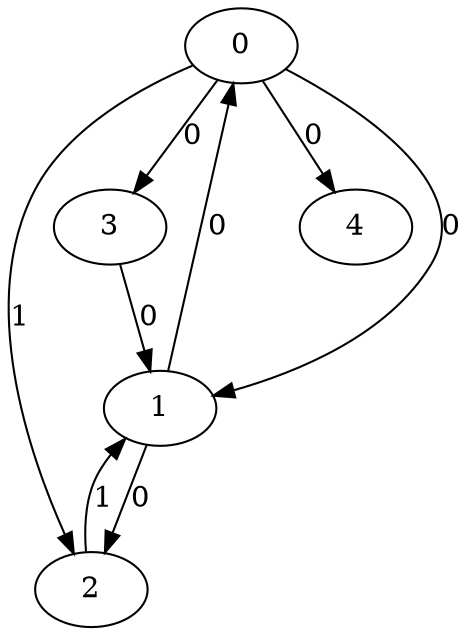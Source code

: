 // Source:488 Canonical: -1 0 1 0 0 0 -1 0 -1 -1 -1 1 -1 -1 -1 -1 0 -1 -1 -1 -1 -1 -1 -1 -1
digraph HRA_from_488_graph_000 {
  0 -> 1 [label="0"];
  0 -> 2 [label="1"];
  0 -> 3 [label="0"];
  1 -> 0 [label="0"];
  1 -> 2 [label="0"];
  2 -> 1 [label="1"];
  3 -> 1 [label="0"];
  0 -> 4 [label="0"];
}

// Source:488 Canonical: -1 0 1 0 0 0 -1 0 -1 -1 -1 1 -1 -1 -1 -1 0 -1 -1 -1 0 -1 -1 -1 -1
digraph HRA_from_488_graph_001 {
  0 -> 1 [label="0"];
  0 -> 2 [label="1"];
  0 -> 3 [label="0"];
  1 -> 0 [label="0"];
  1 -> 2 [label="0"];
  2 -> 1 [label="1"];
  3 -> 1 [label="0"];
  0 -> 4 [label="0"];
  4 -> 0 [label="0"];
}

// Source:488 Canonical: -1 0 1 0 -1 0 -1 0 -1 0 -1 1 -1 -1 -1 -1 0 -1 -1 -1 -1 -1 -1 -1 -1
digraph HRA_from_488_graph_002 {
  0 -> 1 [label="0"];
  0 -> 2 [label="1"];
  0 -> 3 [label="0"];
  1 -> 0 [label="0"];
  1 -> 2 [label="0"];
  2 -> 1 [label="1"];
  3 -> 1 [label="0"];
  1 -> 4 [label="0"];
}

// Source:488 Canonical: -1 0 1 0 0 0 -1 0 -1 0 -1 1 -1 -1 -1 -1 0 -1 -1 -1 -1 -1 -1 -1 -1
digraph HRA_from_488_graph_003 {
  0 -> 1 [label="0"];
  0 -> 2 [label="1"];
  0 -> 3 [label="0"];
  1 -> 0 [label="0"];
  1 -> 2 [label="0"];
  2 -> 1 [label="1"];
  3 -> 1 [label="0"];
  0 -> 4 [label="0"];
  1 -> 4 [label="0"];
}

// Source:488 Canonical: -1 0 1 0 -1 0 -1 0 -1 0 -1 1 -1 -1 -1 -1 0 -1 -1 -1 0 -1 -1 -1 -1
digraph HRA_from_488_graph_004 {
  0 -> 1 [label="0"];
  0 -> 2 [label="1"];
  0 -> 3 [label="0"];
  1 -> 0 [label="0"];
  1 -> 2 [label="0"];
  2 -> 1 [label="1"];
  3 -> 1 [label="0"];
  4 -> 0 [label="0"];
  1 -> 4 [label="0"];
}

// Source:488 Canonical: -1 0 1 0 0 0 -1 0 -1 0 -1 1 -1 -1 -1 -1 0 -1 -1 -1 0 -1 -1 -1 -1
digraph HRA_from_488_graph_005 {
  0 -> 1 [label="0"];
  0 -> 2 [label="1"];
  0 -> 3 [label="0"];
  1 -> 0 [label="0"];
  1 -> 2 [label="0"];
  2 -> 1 [label="1"];
  3 -> 1 [label="0"];
  0 -> 4 [label="0"];
  4 -> 0 [label="0"];
  1 -> 4 [label="0"];
}

// Source:488 Canonical: -1 0 1 0 0 0 -1 0 -1 -1 -1 1 -1 -1 -1 -1 0 -1 -1 -1 -1 0 -1 -1 -1
digraph HRA_from_488_graph_006 {
  0 -> 1 [label="0"];
  0 -> 2 [label="1"];
  0 -> 3 [label="0"];
  1 -> 0 [label="0"];
  1 -> 2 [label="0"];
  2 -> 1 [label="1"];
  3 -> 1 [label="0"];
  0 -> 4 [label="0"];
  4 -> 1 [label="0"];
}

// Source:488 Canonical: -1 0 1 0 0 0 -1 0 -1 -1 -1 1 -1 -1 -1 -1 0 -1 -1 -1 0 0 -1 -1 -1
digraph HRA_from_488_graph_007 {
  0 -> 1 [label="0"];
  0 -> 2 [label="1"];
  0 -> 3 [label="0"];
  1 -> 0 [label="0"];
  1 -> 2 [label="0"];
  2 -> 1 [label="1"];
  3 -> 1 [label="0"];
  0 -> 4 [label="0"];
  4 -> 0 [label="0"];
  4 -> 1 [label="0"];
}

// Source:488 Canonical: -1 0 1 0 -1 0 -1 0 -1 0 -1 1 -1 -1 -1 -1 0 -1 -1 -1 -1 0 -1 -1 -1
digraph HRA_from_488_graph_008 {
  0 -> 1 [label="0"];
  0 -> 2 [label="1"];
  0 -> 3 [label="0"];
  1 -> 0 [label="0"];
  1 -> 2 [label="0"];
  2 -> 1 [label="1"];
  3 -> 1 [label="0"];
  1 -> 4 [label="0"];
  4 -> 1 [label="0"];
}

// Source:488 Canonical: -1 0 1 0 0 0 -1 0 -1 0 -1 1 -1 -1 -1 -1 0 -1 -1 -1 -1 0 -1 -1 -1
digraph HRA_from_488_graph_009 {
  0 -> 1 [label="0"];
  0 -> 2 [label="1"];
  0 -> 3 [label="0"];
  1 -> 0 [label="0"];
  1 -> 2 [label="0"];
  2 -> 1 [label="1"];
  3 -> 1 [label="0"];
  0 -> 4 [label="0"];
  1 -> 4 [label="0"];
  4 -> 1 [label="0"];
}

// Source:488 Canonical: -1 0 1 0 -1 0 -1 0 -1 0 -1 1 -1 -1 -1 -1 0 -1 -1 -1 0 0 -1 -1 -1
digraph HRA_from_488_graph_010 {
  0 -> 1 [label="0"];
  0 -> 2 [label="1"];
  0 -> 3 [label="0"];
  1 -> 0 [label="0"];
  1 -> 2 [label="0"];
  2 -> 1 [label="1"];
  3 -> 1 [label="0"];
  4 -> 0 [label="0"];
  1 -> 4 [label="0"];
  4 -> 1 [label="0"];
}

// Source:488 Canonical: -1 0 1 0 0 0 -1 0 -1 0 -1 1 -1 -1 -1 -1 0 -1 -1 -1 0 0 -1 -1 -1
digraph HRA_from_488_graph_011 {
  0 -> 1 [label="0"];
  0 -> 2 [label="1"];
  0 -> 3 [label="0"];
  1 -> 0 [label="0"];
  1 -> 2 [label="0"];
  2 -> 1 [label="1"];
  3 -> 1 [label="0"];
  0 -> 4 [label="0"];
  4 -> 0 [label="0"];
  1 -> 4 [label="0"];
  4 -> 1 [label="0"];
}

// Source:488 Canonical: -1 0 1 0 -1 0 -1 0 -1 -1 -1 1 -1 -1 0 -1 0 -1 -1 -1 -1 -1 -1 -1 -1
digraph HRA_from_488_graph_012 {
  0 -> 1 [label="0"];
  0 -> 2 [label="1"];
  0 -> 3 [label="0"];
  1 -> 0 [label="0"];
  1 -> 2 [label="0"];
  2 -> 1 [label="1"];
  3 -> 1 [label="0"];
  2 -> 4 [label="0"];
}

// Source:488 Canonical: -1 0 1 0 0 0 -1 0 -1 -1 -1 1 -1 -1 0 -1 0 -1 -1 -1 -1 -1 -1 -1 -1
digraph HRA_from_488_graph_013 {
  0 -> 1 [label="0"];
  0 -> 2 [label="1"];
  0 -> 3 [label="0"];
  1 -> 0 [label="0"];
  1 -> 2 [label="0"];
  2 -> 1 [label="1"];
  3 -> 1 [label="0"];
  0 -> 4 [label="0"];
  2 -> 4 [label="0"];
}

// Source:488 Canonical: -1 0 1 0 -1 0 -1 0 -1 -1 -1 1 -1 -1 0 -1 0 -1 -1 -1 0 -1 -1 -1 -1
digraph HRA_from_488_graph_014 {
  0 -> 1 [label="0"];
  0 -> 2 [label="1"];
  0 -> 3 [label="0"];
  1 -> 0 [label="0"];
  1 -> 2 [label="0"];
  2 -> 1 [label="1"];
  3 -> 1 [label="0"];
  4 -> 0 [label="0"];
  2 -> 4 [label="0"];
}

// Source:488 Canonical: -1 0 1 0 0 0 -1 0 -1 -1 -1 1 -1 -1 0 -1 0 -1 -1 -1 0 -1 -1 -1 -1
digraph HRA_from_488_graph_015 {
  0 -> 1 [label="0"];
  0 -> 2 [label="1"];
  0 -> 3 [label="0"];
  1 -> 0 [label="0"];
  1 -> 2 [label="0"];
  2 -> 1 [label="1"];
  3 -> 1 [label="0"];
  0 -> 4 [label="0"];
  4 -> 0 [label="0"];
  2 -> 4 [label="0"];
}

// Source:488 Canonical: -1 0 1 0 -1 0 -1 0 -1 0 -1 1 -1 -1 0 -1 0 -1 -1 -1 -1 -1 -1 -1 -1
digraph HRA_from_488_graph_016 {
  0 -> 1 [label="0"];
  0 -> 2 [label="1"];
  0 -> 3 [label="0"];
  1 -> 0 [label="0"];
  1 -> 2 [label="0"];
  2 -> 1 [label="1"];
  3 -> 1 [label="0"];
  1 -> 4 [label="0"];
  2 -> 4 [label="0"];
}

// Source:488 Canonical: -1 0 1 0 0 0 -1 0 -1 0 -1 1 -1 -1 0 -1 0 -1 -1 -1 -1 -1 -1 -1 -1
digraph HRA_from_488_graph_017 {
  0 -> 1 [label="0"];
  0 -> 2 [label="1"];
  0 -> 3 [label="0"];
  1 -> 0 [label="0"];
  1 -> 2 [label="0"];
  2 -> 1 [label="1"];
  3 -> 1 [label="0"];
  0 -> 4 [label="0"];
  1 -> 4 [label="0"];
  2 -> 4 [label="0"];
}

// Source:488 Canonical: -1 0 1 0 -1 0 -1 0 -1 0 -1 1 -1 -1 0 -1 0 -1 -1 -1 0 -1 -1 -1 -1
digraph HRA_from_488_graph_018 {
  0 -> 1 [label="0"];
  0 -> 2 [label="1"];
  0 -> 3 [label="0"];
  1 -> 0 [label="0"];
  1 -> 2 [label="0"];
  2 -> 1 [label="1"];
  3 -> 1 [label="0"];
  4 -> 0 [label="0"];
  1 -> 4 [label="0"];
  2 -> 4 [label="0"];
}

// Source:488 Canonical: -1 0 1 0 0 0 -1 0 -1 0 -1 1 -1 -1 0 -1 0 -1 -1 -1 0 -1 -1 -1 -1
digraph HRA_from_488_graph_019 {
  0 -> 1 [label="0"];
  0 -> 2 [label="1"];
  0 -> 3 [label="0"];
  1 -> 0 [label="0"];
  1 -> 2 [label="0"];
  2 -> 1 [label="1"];
  3 -> 1 [label="0"];
  0 -> 4 [label="0"];
  4 -> 0 [label="0"];
  1 -> 4 [label="0"];
  2 -> 4 [label="0"];
}

// Source:488 Canonical: -1 0 1 0 -1 0 -1 0 -1 -1 -1 1 -1 -1 0 -1 0 -1 -1 -1 -1 0 -1 -1 -1
digraph HRA_from_488_graph_020 {
  0 -> 1 [label="0"];
  0 -> 2 [label="1"];
  0 -> 3 [label="0"];
  1 -> 0 [label="0"];
  1 -> 2 [label="0"];
  2 -> 1 [label="1"];
  3 -> 1 [label="0"];
  4 -> 1 [label="0"];
  2 -> 4 [label="0"];
}

// Source:488 Canonical: -1 0 1 0 0 0 -1 0 -1 -1 -1 1 -1 -1 0 -1 0 -1 -1 -1 -1 0 -1 -1 -1
digraph HRA_from_488_graph_021 {
  0 -> 1 [label="0"];
  0 -> 2 [label="1"];
  0 -> 3 [label="0"];
  1 -> 0 [label="0"];
  1 -> 2 [label="0"];
  2 -> 1 [label="1"];
  3 -> 1 [label="0"];
  0 -> 4 [label="0"];
  4 -> 1 [label="0"];
  2 -> 4 [label="0"];
}

// Source:488 Canonical: -1 0 1 0 -1 0 -1 0 -1 -1 -1 1 -1 -1 0 -1 0 -1 -1 -1 0 0 -1 -1 -1
digraph HRA_from_488_graph_022 {
  0 -> 1 [label="0"];
  0 -> 2 [label="1"];
  0 -> 3 [label="0"];
  1 -> 0 [label="0"];
  1 -> 2 [label="0"];
  2 -> 1 [label="1"];
  3 -> 1 [label="0"];
  4 -> 0 [label="0"];
  4 -> 1 [label="0"];
  2 -> 4 [label="0"];
}

// Source:488 Canonical: -1 0 1 0 0 0 -1 0 -1 -1 -1 1 -1 -1 0 -1 0 -1 -1 -1 0 0 -1 -1 -1
digraph HRA_from_488_graph_023 {
  0 -> 1 [label="0"];
  0 -> 2 [label="1"];
  0 -> 3 [label="0"];
  1 -> 0 [label="0"];
  1 -> 2 [label="0"];
  2 -> 1 [label="1"];
  3 -> 1 [label="0"];
  0 -> 4 [label="0"];
  4 -> 0 [label="0"];
  4 -> 1 [label="0"];
  2 -> 4 [label="0"];
}

// Source:488 Canonical: -1 0 1 0 -1 0 -1 0 -1 0 -1 1 -1 -1 0 -1 0 -1 -1 -1 -1 0 -1 -1 -1
digraph HRA_from_488_graph_024 {
  0 -> 1 [label="0"];
  0 -> 2 [label="1"];
  0 -> 3 [label="0"];
  1 -> 0 [label="0"];
  1 -> 2 [label="0"];
  2 -> 1 [label="1"];
  3 -> 1 [label="0"];
  1 -> 4 [label="0"];
  4 -> 1 [label="0"];
  2 -> 4 [label="0"];
}

// Source:488 Canonical: -1 0 1 0 0 0 -1 0 -1 0 -1 1 -1 -1 0 -1 0 -1 -1 -1 -1 0 -1 -1 -1
digraph HRA_from_488_graph_025 {
  0 -> 1 [label="0"];
  0 -> 2 [label="1"];
  0 -> 3 [label="0"];
  1 -> 0 [label="0"];
  1 -> 2 [label="0"];
  2 -> 1 [label="1"];
  3 -> 1 [label="0"];
  0 -> 4 [label="0"];
  1 -> 4 [label="0"];
  4 -> 1 [label="0"];
  2 -> 4 [label="0"];
}

// Source:488 Canonical: -1 0 1 0 -1 0 -1 0 -1 0 -1 1 -1 -1 0 -1 0 -1 -1 -1 0 0 -1 -1 -1
digraph HRA_from_488_graph_026 {
  0 -> 1 [label="0"];
  0 -> 2 [label="1"];
  0 -> 3 [label="0"];
  1 -> 0 [label="0"];
  1 -> 2 [label="0"];
  2 -> 1 [label="1"];
  3 -> 1 [label="0"];
  4 -> 0 [label="0"];
  1 -> 4 [label="0"];
  4 -> 1 [label="0"];
  2 -> 4 [label="0"];
}

// Source:488 Canonical: -1 0 1 0 0 0 -1 0 -1 0 -1 1 -1 -1 0 -1 0 -1 -1 -1 0 0 -1 -1 -1
digraph HRA_from_488_graph_027 {
  0 -> 1 [label="0"];
  0 -> 2 [label="1"];
  0 -> 3 [label="0"];
  1 -> 0 [label="0"];
  1 -> 2 [label="0"];
  2 -> 1 [label="1"];
  3 -> 1 [label="0"];
  0 -> 4 [label="0"];
  4 -> 0 [label="0"];
  1 -> 4 [label="0"];
  4 -> 1 [label="0"];
  2 -> 4 [label="0"];
}

// Source:488 Canonical: -1 0 1 0 0 0 -1 0 -1 -1 -1 1 -1 -1 -1 -1 0 -1 -1 -1 -1 -1 0 -1 -1
digraph HRA_from_488_graph_028 {
  0 -> 1 [label="0"];
  0 -> 2 [label="1"];
  0 -> 3 [label="0"];
  1 -> 0 [label="0"];
  1 -> 2 [label="0"];
  2 -> 1 [label="1"];
  3 -> 1 [label="0"];
  0 -> 4 [label="0"];
  4 -> 2 [label="0"];
}

// Source:488 Canonical: -1 0 1 0 0 0 -1 0 -1 -1 -1 1 -1 -1 -1 -1 0 -1 -1 -1 0 -1 0 -1 -1
digraph HRA_from_488_graph_029 {
  0 -> 1 [label="0"];
  0 -> 2 [label="1"];
  0 -> 3 [label="0"];
  1 -> 0 [label="0"];
  1 -> 2 [label="0"];
  2 -> 1 [label="1"];
  3 -> 1 [label="0"];
  0 -> 4 [label="0"];
  4 -> 0 [label="0"];
  4 -> 2 [label="0"];
}

// Source:488 Canonical: -1 0 1 0 -1 0 -1 0 -1 0 -1 1 -1 -1 -1 -1 0 -1 -1 -1 -1 -1 0 -1 -1
digraph HRA_from_488_graph_030 {
  0 -> 1 [label="0"];
  0 -> 2 [label="1"];
  0 -> 3 [label="0"];
  1 -> 0 [label="0"];
  1 -> 2 [label="0"];
  2 -> 1 [label="1"];
  3 -> 1 [label="0"];
  1 -> 4 [label="0"];
  4 -> 2 [label="0"];
}

// Source:488 Canonical: -1 0 1 0 0 0 -1 0 -1 0 -1 1 -1 -1 -1 -1 0 -1 -1 -1 -1 -1 0 -1 -1
digraph HRA_from_488_graph_031 {
  0 -> 1 [label="0"];
  0 -> 2 [label="1"];
  0 -> 3 [label="0"];
  1 -> 0 [label="0"];
  1 -> 2 [label="0"];
  2 -> 1 [label="1"];
  3 -> 1 [label="0"];
  0 -> 4 [label="0"];
  1 -> 4 [label="0"];
  4 -> 2 [label="0"];
}

// Source:488 Canonical: -1 0 1 0 -1 0 -1 0 -1 0 -1 1 -1 -1 -1 -1 0 -1 -1 -1 0 -1 0 -1 -1
digraph HRA_from_488_graph_032 {
  0 -> 1 [label="0"];
  0 -> 2 [label="1"];
  0 -> 3 [label="0"];
  1 -> 0 [label="0"];
  1 -> 2 [label="0"];
  2 -> 1 [label="1"];
  3 -> 1 [label="0"];
  4 -> 0 [label="0"];
  1 -> 4 [label="0"];
  4 -> 2 [label="0"];
}

// Source:488 Canonical: -1 0 1 0 0 0 -1 0 -1 0 -1 1 -1 -1 -1 -1 0 -1 -1 -1 0 -1 0 -1 -1
digraph HRA_from_488_graph_033 {
  0 -> 1 [label="0"];
  0 -> 2 [label="1"];
  0 -> 3 [label="0"];
  1 -> 0 [label="0"];
  1 -> 2 [label="0"];
  2 -> 1 [label="1"];
  3 -> 1 [label="0"];
  0 -> 4 [label="0"];
  4 -> 0 [label="0"];
  1 -> 4 [label="0"];
  4 -> 2 [label="0"];
}

// Source:488 Canonical: -1 0 1 0 0 0 -1 0 -1 -1 -1 1 -1 -1 -1 -1 0 -1 -1 -1 -1 0 0 -1 -1
digraph HRA_from_488_graph_034 {
  0 -> 1 [label="0"];
  0 -> 2 [label="1"];
  0 -> 3 [label="0"];
  1 -> 0 [label="0"];
  1 -> 2 [label="0"];
  2 -> 1 [label="1"];
  3 -> 1 [label="0"];
  0 -> 4 [label="0"];
  4 -> 1 [label="0"];
  4 -> 2 [label="0"];
}

// Source:488 Canonical: -1 0 1 0 0 0 -1 0 -1 -1 -1 1 -1 -1 -1 -1 0 -1 -1 -1 0 0 0 -1 -1
digraph HRA_from_488_graph_035 {
  0 -> 1 [label="0"];
  0 -> 2 [label="1"];
  0 -> 3 [label="0"];
  1 -> 0 [label="0"];
  1 -> 2 [label="0"];
  2 -> 1 [label="1"];
  3 -> 1 [label="0"];
  0 -> 4 [label="0"];
  4 -> 0 [label="0"];
  4 -> 1 [label="0"];
  4 -> 2 [label="0"];
}

// Source:488 Canonical: -1 0 1 0 -1 0 -1 0 -1 0 -1 1 -1 -1 -1 -1 0 -1 -1 -1 -1 0 0 -1 -1
digraph HRA_from_488_graph_036 {
  0 -> 1 [label="0"];
  0 -> 2 [label="1"];
  0 -> 3 [label="0"];
  1 -> 0 [label="0"];
  1 -> 2 [label="0"];
  2 -> 1 [label="1"];
  3 -> 1 [label="0"];
  1 -> 4 [label="0"];
  4 -> 1 [label="0"];
  4 -> 2 [label="0"];
}

// Source:488 Canonical: -1 0 1 0 0 0 -1 0 -1 0 -1 1 -1 -1 -1 -1 0 -1 -1 -1 -1 0 0 -1 -1
digraph HRA_from_488_graph_037 {
  0 -> 1 [label="0"];
  0 -> 2 [label="1"];
  0 -> 3 [label="0"];
  1 -> 0 [label="0"];
  1 -> 2 [label="0"];
  2 -> 1 [label="1"];
  3 -> 1 [label="0"];
  0 -> 4 [label="0"];
  1 -> 4 [label="0"];
  4 -> 1 [label="0"];
  4 -> 2 [label="0"];
}

// Source:488 Canonical: -1 0 1 0 -1 0 -1 0 -1 0 -1 1 -1 -1 -1 -1 0 -1 -1 -1 0 0 0 -1 -1
digraph HRA_from_488_graph_038 {
  0 -> 1 [label="0"];
  0 -> 2 [label="1"];
  0 -> 3 [label="0"];
  1 -> 0 [label="0"];
  1 -> 2 [label="0"];
  2 -> 1 [label="1"];
  3 -> 1 [label="0"];
  4 -> 0 [label="0"];
  1 -> 4 [label="0"];
  4 -> 1 [label="0"];
  4 -> 2 [label="0"];
}

// Source:488 Canonical: -1 0 1 0 0 0 -1 0 -1 0 -1 1 -1 -1 -1 -1 0 -1 -1 -1 0 0 0 -1 -1
digraph HRA_from_488_graph_039 {
  0 -> 1 [label="0"];
  0 -> 2 [label="1"];
  0 -> 3 [label="0"];
  1 -> 0 [label="0"];
  1 -> 2 [label="0"];
  2 -> 1 [label="1"];
  3 -> 1 [label="0"];
  0 -> 4 [label="0"];
  4 -> 0 [label="0"];
  1 -> 4 [label="0"];
  4 -> 1 [label="0"];
  4 -> 2 [label="0"];
}

// Source:488 Canonical: -1 0 1 0 -1 0 -1 0 -1 -1 -1 1 -1 -1 0 -1 0 -1 -1 -1 -1 -1 0 -1 -1
digraph HRA_from_488_graph_040 {
  0 -> 1 [label="0"];
  0 -> 2 [label="1"];
  0 -> 3 [label="0"];
  1 -> 0 [label="0"];
  1 -> 2 [label="0"];
  2 -> 1 [label="1"];
  3 -> 1 [label="0"];
  2 -> 4 [label="0"];
  4 -> 2 [label="0"];
}

// Source:488 Canonical: -1 0 1 0 0 0 -1 0 -1 -1 -1 1 -1 -1 0 -1 0 -1 -1 -1 -1 -1 0 -1 -1
digraph HRA_from_488_graph_041 {
  0 -> 1 [label="0"];
  0 -> 2 [label="1"];
  0 -> 3 [label="0"];
  1 -> 0 [label="0"];
  1 -> 2 [label="0"];
  2 -> 1 [label="1"];
  3 -> 1 [label="0"];
  0 -> 4 [label="0"];
  2 -> 4 [label="0"];
  4 -> 2 [label="0"];
}

// Source:488 Canonical: -1 0 1 0 -1 0 -1 0 -1 -1 -1 1 -1 -1 0 -1 0 -1 -1 -1 0 -1 0 -1 -1
digraph HRA_from_488_graph_042 {
  0 -> 1 [label="0"];
  0 -> 2 [label="1"];
  0 -> 3 [label="0"];
  1 -> 0 [label="0"];
  1 -> 2 [label="0"];
  2 -> 1 [label="1"];
  3 -> 1 [label="0"];
  4 -> 0 [label="0"];
  2 -> 4 [label="0"];
  4 -> 2 [label="0"];
}

// Source:488 Canonical: -1 0 1 0 0 0 -1 0 -1 -1 -1 1 -1 -1 0 -1 0 -1 -1 -1 0 -1 0 -1 -1
digraph HRA_from_488_graph_043 {
  0 -> 1 [label="0"];
  0 -> 2 [label="1"];
  0 -> 3 [label="0"];
  1 -> 0 [label="0"];
  1 -> 2 [label="0"];
  2 -> 1 [label="1"];
  3 -> 1 [label="0"];
  0 -> 4 [label="0"];
  4 -> 0 [label="0"];
  2 -> 4 [label="0"];
  4 -> 2 [label="0"];
}

// Source:488 Canonical: -1 0 1 0 -1 0 -1 0 -1 0 -1 1 -1 -1 0 -1 0 -1 -1 -1 -1 -1 0 -1 -1
digraph HRA_from_488_graph_044 {
  0 -> 1 [label="0"];
  0 -> 2 [label="1"];
  0 -> 3 [label="0"];
  1 -> 0 [label="0"];
  1 -> 2 [label="0"];
  2 -> 1 [label="1"];
  3 -> 1 [label="0"];
  1 -> 4 [label="0"];
  2 -> 4 [label="0"];
  4 -> 2 [label="0"];
}

// Source:488 Canonical: -1 0 1 0 0 0 -1 0 -1 0 -1 1 -1 -1 0 -1 0 -1 -1 -1 -1 -1 0 -1 -1
digraph HRA_from_488_graph_045 {
  0 -> 1 [label="0"];
  0 -> 2 [label="1"];
  0 -> 3 [label="0"];
  1 -> 0 [label="0"];
  1 -> 2 [label="0"];
  2 -> 1 [label="1"];
  3 -> 1 [label="0"];
  0 -> 4 [label="0"];
  1 -> 4 [label="0"];
  2 -> 4 [label="0"];
  4 -> 2 [label="0"];
}

// Source:488 Canonical: -1 0 1 0 -1 0 -1 0 -1 0 -1 1 -1 -1 0 -1 0 -1 -1 -1 0 -1 0 -1 -1
digraph HRA_from_488_graph_046 {
  0 -> 1 [label="0"];
  0 -> 2 [label="1"];
  0 -> 3 [label="0"];
  1 -> 0 [label="0"];
  1 -> 2 [label="0"];
  2 -> 1 [label="1"];
  3 -> 1 [label="0"];
  4 -> 0 [label="0"];
  1 -> 4 [label="0"];
  2 -> 4 [label="0"];
  4 -> 2 [label="0"];
}

// Source:488 Canonical: -1 0 1 0 0 0 -1 0 -1 0 -1 1 -1 -1 0 -1 0 -1 -1 -1 0 -1 0 -1 -1
digraph HRA_from_488_graph_047 {
  0 -> 1 [label="0"];
  0 -> 2 [label="1"];
  0 -> 3 [label="0"];
  1 -> 0 [label="0"];
  1 -> 2 [label="0"];
  2 -> 1 [label="1"];
  3 -> 1 [label="0"];
  0 -> 4 [label="0"];
  4 -> 0 [label="0"];
  1 -> 4 [label="0"];
  2 -> 4 [label="0"];
  4 -> 2 [label="0"];
}

// Source:488 Canonical: -1 0 1 0 -1 0 -1 0 -1 -1 -1 1 -1 -1 0 -1 0 -1 -1 -1 -1 0 0 -1 -1
digraph HRA_from_488_graph_048 {
  0 -> 1 [label="0"];
  0 -> 2 [label="1"];
  0 -> 3 [label="0"];
  1 -> 0 [label="0"];
  1 -> 2 [label="0"];
  2 -> 1 [label="1"];
  3 -> 1 [label="0"];
  4 -> 1 [label="0"];
  2 -> 4 [label="0"];
  4 -> 2 [label="0"];
}

// Source:488 Canonical: -1 0 1 0 0 0 -1 0 -1 -1 -1 1 -1 -1 0 -1 0 -1 -1 -1 -1 0 0 -1 -1
digraph HRA_from_488_graph_049 {
  0 -> 1 [label="0"];
  0 -> 2 [label="1"];
  0 -> 3 [label="0"];
  1 -> 0 [label="0"];
  1 -> 2 [label="0"];
  2 -> 1 [label="1"];
  3 -> 1 [label="0"];
  0 -> 4 [label="0"];
  4 -> 1 [label="0"];
  2 -> 4 [label="0"];
  4 -> 2 [label="0"];
}

// Source:488 Canonical: -1 0 1 0 -1 0 -1 0 -1 -1 -1 1 -1 -1 0 -1 0 -1 -1 -1 0 0 0 -1 -1
digraph HRA_from_488_graph_050 {
  0 -> 1 [label="0"];
  0 -> 2 [label="1"];
  0 -> 3 [label="0"];
  1 -> 0 [label="0"];
  1 -> 2 [label="0"];
  2 -> 1 [label="1"];
  3 -> 1 [label="0"];
  4 -> 0 [label="0"];
  4 -> 1 [label="0"];
  2 -> 4 [label="0"];
  4 -> 2 [label="0"];
}

// Source:488 Canonical: -1 0 1 0 0 0 -1 0 -1 -1 -1 1 -1 -1 0 -1 0 -1 -1 -1 0 0 0 -1 -1
digraph HRA_from_488_graph_051 {
  0 -> 1 [label="0"];
  0 -> 2 [label="1"];
  0 -> 3 [label="0"];
  1 -> 0 [label="0"];
  1 -> 2 [label="0"];
  2 -> 1 [label="1"];
  3 -> 1 [label="0"];
  0 -> 4 [label="0"];
  4 -> 0 [label="0"];
  4 -> 1 [label="0"];
  2 -> 4 [label="0"];
  4 -> 2 [label="0"];
}

// Source:488 Canonical: -1 0 1 0 -1 0 -1 0 -1 0 -1 1 -1 -1 0 -1 0 -1 -1 -1 -1 0 0 -1 -1
digraph HRA_from_488_graph_052 {
  0 -> 1 [label="0"];
  0 -> 2 [label="1"];
  0 -> 3 [label="0"];
  1 -> 0 [label="0"];
  1 -> 2 [label="0"];
  2 -> 1 [label="1"];
  3 -> 1 [label="0"];
  1 -> 4 [label="0"];
  4 -> 1 [label="0"];
  2 -> 4 [label="0"];
  4 -> 2 [label="0"];
}

// Source:488 Canonical: -1 0 1 0 0 0 -1 0 -1 0 -1 1 -1 -1 0 -1 0 -1 -1 -1 -1 0 0 -1 -1
digraph HRA_from_488_graph_053 {
  0 -> 1 [label="0"];
  0 -> 2 [label="1"];
  0 -> 3 [label="0"];
  1 -> 0 [label="0"];
  1 -> 2 [label="0"];
  2 -> 1 [label="1"];
  3 -> 1 [label="0"];
  0 -> 4 [label="0"];
  1 -> 4 [label="0"];
  4 -> 1 [label="0"];
  2 -> 4 [label="0"];
  4 -> 2 [label="0"];
}

// Source:488 Canonical: -1 0 1 0 -1 0 -1 0 -1 0 -1 1 -1 -1 0 -1 0 -1 -1 -1 0 0 0 -1 -1
digraph HRA_from_488_graph_054 {
  0 -> 1 [label="0"];
  0 -> 2 [label="1"];
  0 -> 3 [label="0"];
  1 -> 0 [label="0"];
  1 -> 2 [label="0"];
  2 -> 1 [label="1"];
  3 -> 1 [label="0"];
  4 -> 0 [label="0"];
  1 -> 4 [label="0"];
  4 -> 1 [label="0"];
  2 -> 4 [label="0"];
  4 -> 2 [label="0"];
}

// Source:488 Canonical: -1 0 1 0 0 0 -1 0 -1 0 -1 1 -1 -1 0 -1 0 -1 -1 -1 0 0 0 -1 -1
digraph HRA_from_488_graph_055 {
  0 -> 1 [label="0"];
  0 -> 2 [label="1"];
  0 -> 3 [label="0"];
  1 -> 0 [label="0"];
  1 -> 2 [label="0"];
  2 -> 1 [label="1"];
  3 -> 1 [label="0"];
  0 -> 4 [label="0"];
  4 -> 0 [label="0"];
  1 -> 4 [label="0"];
  4 -> 1 [label="0"];
  2 -> 4 [label="0"];
  4 -> 2 [label="0"];
}

// Source:488 Canonical: -1 0 1 0 -1 0 -1 0 -1 -1 -1 1 -1 -1 -1 -1 0 -1 -1 0 -1 -1 -1 -1 -1
digraph HRA_from_488_graph_056 {
  0 -> 1 [label="0"];
  0 -> 2 [label="1"];
  0 -> 3 [label="0"];
  1 -> 0 [label="0"];
  1 -> 2 [label="0"];
  2 -> 1 [label="1"];
  3 -> 1 [label="0"];
  3 -> 4 [label="0"];
}

// Source:488 Canonical: -1 0 1 0 0 0 -1 0 -1 -1 -1 1 -1 -1 -1 -1 0 -1 -1 0 -1 -1 -1 -1 -1
digraph HRA_from_488_graph_057 {
  0 -> 1 [label="0"];
  0 -> 2 [label="1"];
  0 -> 3 [label="0"];
  1 -> 0 [label="0"];
  1 -> 2 [label="0"];
  2 -> 1 [label="1"];
  3 -> 1 [label="0"];
  0 -> 4 [label="0"];
  3 -> 4 [label="0"];
}

// Source:488 Canonical: -1 0 1 0 -1 0 -1 0 -1 -1 -1 1 -1 -1 -1 -1 0 -1 -1 0 0 -1 -1 -1 -1
digraph HRA_from_488_graph_058 {
  0 -> 1 [label="0"];
  0 -> 2 [label="1"];
  0 -> 3 [label="0"];
  1 -> 0 [label="0"];
  1 -> 2 [label="0"];
  2 -> 1 [label="1"];
  3 -> 1 [label="0"];
  4 -> 0 [label="0"];
  3 -> 4 [label="0"];
}

// Source:488 Canonical: -1 0 1 0 0 0 -1 0 -1 -1 -1 1 -1 -1 -1 -1 0 -1 -1 0 0 -1 -1 -1 -1
digraph HRA_from_488_graph_059 {
  0 -> 1 [label="0"];
  0 -> 2 [label="1"];
  0 -> 3 [label="0"];
  1 -> 0 [label="0"];
  1 -> 2 [label="0"];
  2 -> 1 [label="1"];
  3 -> 1 [label="0"];
  0 -> 4 [label="0"];
  4 -> 0 [label="0"];
  3 -> 4 [label="0"];
}

// Source:488 Canonical: -1 0 1 0 -1 0 -1 0 -1 0 -1 1 -1 -1 -1 -1 0 -1 -1 0 -1 -1 -1 -1 -1
digraph HRA_from_488_graph_060 {
  0 -> 1 [label="0"];
  0 -> 2 [label="1"];
  0 -> 3 [label="0"];
  1 -> 0 [label="0"];
  1 -> 2 [label="0"];
  2 -> 1 [label="1"];
  3 -> 1 [label="0"];
  1 -> 4 [label="0"];
  3 -> 4 [label="0"];
}

// Source:488 Canonical: -1 0 1 0 0 0 -1 0 -1 0 -1 1 -1 -1 -1 -1 0 -1 -1 0 -1 -1 -1 -1 -1
digraph HRA_from_488_graph_061 {
  0 -> 1 [label="0"];
  0 -> 2 [label="1"];
  0 -> 3 [label="0"];
  1 -> 0 [label="0"];
  1 -> 2 [label="0"];
  2 -> 1 [label="1"];
  3 -> 1 [label="0"];
  0 -> 4 [label="0"];
  1 -> 4 [label="0"];
  3 -> 4 [label="0"];
}

// Source:488 Canonical: -1 0 1 0 -1 0 -1 0 -1 0 -1 1 -1 -1 -1 -1 0 -1 -1 0 0 -1 -1 -1 -1
digraph HRA_from_488_graph_062 {
  0 -> 1 [label="0"];
  0 -> 2 [label="1"];
  0 -> 3 [label="0"];
  1 -> 0 [label="0"];
  1 -> 2 [label="0"];
  2 -> 1 [label="1"];
  3 -> 1 [label="0"];
  4 -> 0 [label="0"];
  1 -> 4 [label="0"];
  3 -> 4 [label="0"];
}

// Source:488 Canonical: -1 0 1 0 0 0 -1 0 -1 0 -1 1 -1 -1 -1 -1 0 -1 -1 0 0 -1 -1 -1 -1
digraph HRA_from_488_graph_063 {
  0 -> 1 [label="0"];
  0 -> 2 [label="1"];
  0 -> 3 [label="0"];
  1 -> 0 [label="0"];
  1 -> 2 [label="0"];
  2 -> 1 [label="1"];
  3 -> 1 [label="0"];
  0 -> 4 [label="0"];
  4 -> 0 [label="0"];
  1 -> 4 [label="0"];
  3 -> 4 [label="0"];
}

// Source:488 Canonical: -1 0 1 0 -1 0 -1 0 -1 -1 -1 1 -1 -1 -1 -1 0 -1 -1 0 -1 0 -1 -1 -1
digraph HRA_from_488_graph_064 {
  0 -> 1 [label="0"];
  0 -> 2 [label="1"];
  0 -> 3 [label="0"];
  1 -> 0 [label="0"];
  1 -> 2 [label="0"];
  2 -> 1 [label="1"];
  3 -> 1 [label="0"];
  4 -> 1 [label="0"];
  3 -> 4 [label="0"];
}

// Source:488 Canonical: -1 0 1 0 0 0 -1 0 -1 -1 -1 1 -1 -1 -1 -1 0 -1 -1 0 -1 0 -1 -1 -1
digraph HRA_from_488_graph_065 {
  0 -> 1 [label="0"];
  0 -> 2 [label="1"];
  0 -> 3 [label="0"];
  1 -> 0 [label="0"];
  1 -> 2 [label="0"];
  2 -> 1 [label="1"];
  3 -> 1 [label="0"];
  0 -> 4 [label="0"];
  4 -> 1 [label="0"];
  3 -> 4 [label="0"];
}

// Source:488 Canonical: -1 0 1 0 -1 0 -1 0 -1 -1 -1 1 -1 -1 -1 -1 0 -1 -1 0 0 0 -1 -1 -1
digraph HRA_from_488_graph_066 {
  0 -> 1 [label="0"];
  0 -> 2 [label="1"];
  0 -> 3 [label="0"];
  1 -> 0 [label="0"];
  1 -> 2 [label="0"];
  2 -> 1 [label="1"];
  3 -> 1 [label="0"];
  4 -> 0 [label="0"];
  4 -> 1 [label="0"];
  3 -> 4 [label="0"];
}

// Source:488 Canonical: -1 0 1 0 0 0 -1 0 -1 -1 -1 1 -1 -1 -1 -1 0 -1 -1 0 0 0 -1 -1 -1
digraph HRA_from_488_graph_067 {
  0 -> 1 [label="0"];
  0 -> 2 [label="1"];
  0 -> 3 [label="0"];
  1 -> 0 [label="0"];
  1 -> 2 [label="0"];
  2 -> 1 [label="1"];
  3 -> 1 [label="0"];
  0 -> 4 [label="0"];
  4 -> 0 [label="0"];
  4 -> 1 [label="0"];
  3 -> 4 [label="0"];
}

// Source:488 Canonical: -1 0 1 0 -1 0 -1 0 -1 0 -1 1 -1 -1 -1 -1 0 -1 -1 0 -1 0 -1 -1 -1
digraph HRA_from_488_graph_068 {
  0 -> 1 [label="0"];
  0 -> 2 [label="1"];
  0 -> 3 [label="0"];
  1 -> 0 [label="0"];
  1 -> 2 [label="0"];
  2 -> 1 [label="1"];
  3 -> 1 [label="0"];
  1 -> 4 [label="0"];
  4 -> 1 [label="0"];
  3 -> 4 [label="0"];
}

// Source:488 Canonical: -1 0 1 0 0 0 -1 0 -1 0 -1 1 -1 -1 -1 -1 0 -1 -1 0 -1 0 -1 -1 -1
digraph HRA_from_488_graph_069 {
  0 -> 1 [label="0"];
  0 -> 2 [label="1"];
  0 -> 3 [label="0"];
  1 -> 0 [label="0"];
  1 -> 2 [label="0"];
  2 -> 1 [label="1"];
  3 -> 1 [label="0"];
  0 -> 4 [label="0"];
  1 -> 4 [label="0"];
  4 -> 1 [label="0"];
  3 -> 4 [label="0"];
}

// Source:488 Canonical: -1 0 1 0 -1 0 -1 0 -1 0 -1 1 -1 -1 -1 -1 0 -1 -1 0 0 0 -1 -1 -1
digraph HRA_from_488_graph_070 {
  0 -> 1 [label="0"];
  0 -> 2 [label="1"];
  0 -> 3 [label="0"];
  1 -> 0 [label="0"];
  1 -> 2 [label="0"];
  2 -> 1 [label="1"];
  3 -> 1 [label="0"];
  4 -> 0 [label="0"];
  1 -> 4 [label="0"];
  4 -> 1 [label="0"];
  3 -> 4 [label="0"];
}

// Source:488 Canonical: -1 0 1 0 0 0 -1 0 -1 0 -1 1 -1 -1 -1 -1 0 -1 -1 0 0 0 -1 -1 -1
digraph HRA_from_488_graph_071 {
  0 -> 1 [label="0"];
  0 -> 2 [label="1"];
  0 -> 3 [label="0"];
  1 -> 0 [label="0"];
  1 -> 2 [label="0"];
  2 -> 1 [label="1"];
  3 -> 1 [label="0"];
  0 -> 4 [label="0"];
  4 -> 0 [label="0"];
  1 -> 4 [label="0"];
  4 -> 1 [label="0"];
  3 -> 4 [label="0"];
}

// Source:488 Canonical: -1 0 1 0 -1 0 -1 0 -1 -1 -1 1 -1 -1 0 -1 0 -1 -1 0 -1 -1 -1 -1 -1
digraph HRA_from_488_graph_072 {
  0 -> 1 [label="0"];
  0 -> 2 [label="1"];
  0 -> 3 [label="0"];
  1 -> 0 [label="0"];
  1 -> 2 [label="0"];
  2 -> 1 [label="1"];
  3 -> 1 [label="0"];
  2 -> 4 [label="0"];
  3 -> 4 [label="0"];
}

// Source:488 Canonical: -1 0 1 0 0 0 -1 0 -1 -1 -1 1 -1 -1 0 -1 0 -1 -1 0 -1 -1 -1 -1 -1
digraph HRA_from_488_graph_073 {
  0 -> 1 [label="0"];
  0 -> 2 [label="1"];
  0 -> 3 [label="0"];
  1 -> 0 [label="0"];
  1 -> 2 [label="0"];
  2 -> 1 [label="1"];
  3 -> 1 [label="0"];
  0 -> 4 [label="0"];
  2 -> 4 [label="0"];
  3 -> 4 [label="0"];
}

// Source:488 Canonical: -1 0 1 0 -1 0 -1 0 -1 -1 -1 1 -1 -1 0 -1 0 -1 -1 0 0 -1 -1 -1 -1
digraph HRA_from_488_graph_074 {
  0 -> 1 [label="0"];
  0 -> 2 [label="1"];
  0 -> 3 [label="0"];
  1 -> 0 [label="0"];
  1 -> 2 [label="0"];
  2 -> 1 [label="1"];
  3 -> 1 [label="0"];
  4 -> 0 [label="0"];
  2 -> 4 [label="0"];
  3 -> 4 [label="0"];
}

// Source:488 Canonical: -1 0 1 0 0 0 -1 0 -1 -1 -1 1 -1 -1 0 -1 0 -1 -1 0 0 -1 -1 -1 -1
digraph HRA_from_488_graph_075 {
  0 -> 1 [label="0"];
  0 -> 2 [label="1"];
  0 -> 3 [label="0"];
  1 -> 0 [label="0"];
  1 -> 2 [label="0"];
  2 -> 1 [label="1"];
  3 -> 1 [label="0"];
  0 -> 4 [label="0"];
  4 -> 0 [label="0"];
  2 -> 4 [label="0"];
  3 -> 4 [label="0"];
}

// Source:488 Canonical: -1 0 1 0 -1 0 -1 0 -1 0 -1 1 -1 -1 0 -1 0 -1 -1 0 -1 -1 -1 -1 -1
digraph HRA_from_488_graph_076 {
  0 -> 1 [label="0"];
  0 -> 2 [label="1"];
  0 -> 3 [label="0"];
  1 -> 0 [label="0"];
  1 -> 2 [label="0"];
  2 -> 1 [label="1"];
  3 -> 1 [label="0"];
  1 -> 4 [label="0"];
  2 -> 4 [label="0"];
  3 -> 4 [label="0"];
}

// Source:488 Canonical: -1 0 1 0 0 0 -1 0 -1 0 -1 1 -1 -1 0 -1 0 -1 -1 0 -1 -1 -1 -1 -1
digraph HRA_from_488_graph_077 {
  0 -> 1 [label="0"];
  0 -> 2 [label="1"];
  0 -> 3 [label="0"];
  1 -> 0 [label="0"];
  1 -> 2 [label="0"];
  2 -> 1 [label="1"];
  3 -> 1 [label="0"];
  0 -> 4 [label="0"];
  1 -> 4 [label="0"];
  2 -> 4 [label="0"];
  3 -> 4 [label="0"];
}

// Source:488 Canonical: -1 0 1 0 -1 0 -1 0 -1 0 -1 1 -1 -1 0 -1 0 -1 -1 0 0 -1 -1 -1 -1
digraph HRA_from_488_graph_078 {
  0 -> 1 [label="0"];
  0 -> 2 [label="1"];
  0 -> 3 [label="0"];
  1 -> 0 [label="0"];
  1 -> 2 [label="0"];
  2 -> 1 [label="1"];
  3 -> 1 [label="0"];
  4 -> 0 [label="0"];
  1 -> 4 [label="0"];
  2 -> 4 [label="0"];
  3 -> 4 [label="0"];
}

// Source:488 Canonical: -1 0 1 0 0 0 -1 0 -1 0 -1 1 -1 -1 0 -1 0 -1 -1 0 0 -1 -1 -1 -1
digraph HRA_from_488_graph_079 {
  0 -> 1 [label="0"];
  0 -> 2 [label="1"];
  0 -> 3 [label="0"];
  1 -> 0 [label="0"];
  1 -> 2 [label="0"];
  2 -> 1 [label="1"];
  3 -> 1 [label="0"];
  0 -> 4 [label="0"];
  4 -> 0 [label="0"];
  1 -> 4 [label="0"];
  2 -> 4 [label="0"];
  3 -> 4 [label="0"];
}

// Source:488 Canonical: -1 0 1 0 -1 0 -1 0 -1 -1 -1 1 -1 -1 0 -1 0 -1 -1 0 -1 0 -1 -1 -1
digraph HRA_from_488_graph_080 {
  0 -> 1 [label="0"];
  0 -> 2 [label="1"];
  0 -> 3 [label="0"];
  1 -> 0 [label="0"];
  1 -> 2 [label="0"];
  2 -> 1 [label="1"];
  3 -> 1 [label="0"];
  4 -> 1 [label="0"];
  2 -> 4 [label="0"];
  3 -> 4 [label="0"];
}

// Source:488 Canonical: -1 0 1 0 0 0 -1 0 -1 -1 -1 1 -1 -1 0 -1 0 -1 -1 0 -1 0 -1 -1 -1
digraph HRA_from_488_graph_081 {
  0 -> 1 [label="0"];
  0 -> 2 [label="1"];
  0 -> 3 [label="0"];
  1 -> 0 [label="0"];
  1 -> 2 [label="0"];
  2 -> 1 [label="1"];
  3 -> 1 [label="0"];
  0 -> 4 [label="0"];
  4 -> 1 [label="0"];
  2 -> 4 [label="0"];
  3 -> 4 [label="0"];
}

// Source:488 Canonical: -1 0 1 0 -1 0 -1 0 -1 -1 -1 1 -1 -1 0 -1 0 -1 -1 0 0 0 -1 -1 -1
digraph HRA_from_488_graph_082 {
  0 -> 1 [label="0"];
  0 -> 2 [label="1"];
  0 -> 3 [label="0"];
  1 -> 0 [label="0"];
  1 -> 2 [label="0"];
  2 -> 1 [label="1"];
  3 -> 1 [label="0"];
  4 -> 0 [label="0"];
  4 -> 1 [label="0"];
  2 -> 4 [label="0"];
  3 -> 4 [label="0"];
}

// Source:488 Canonical: -1 0 1 0 0 0 -1 0 -1 -1 -1 1 -1 -1 0 -1 0 -1 -1 0 0 0 -1 -1 -1
digraph HRA_from_488_graph_083 {
  0 -> 1 [label="0"];
  0 -> 2 [label="1"];
  0 -> 3 [label="0"];
  1 -> 0 [label="0"];
  1 -> 2 [label="0"];
  2 -> 1 [label="1"];
  3 -> 1 [label="0"];
  0 -> 4 [label="0"];
  4 -> 0 [label="0"];
  4 -> 1 [label="0"];
  2 -> 4 [label="0"];
  3 -> 4 [label="0"];
}

// Source:488 Canonical: -1 0 1 0 -1 0 -1 0 -1 0 -1 1 -1 -1 0 -1 0 -1 -1 0 -1 0 -1 -1 -1
digraph HRA_from_488_graph_084 {
  0 -> 1 [label="0"];
  0 -> 2 [label="1"];
  0 -> 3 [label="0"];
  1 -> 0 [label="0"];
  1 -> 2 [label="0"];
  2 -> 1 [label="1"];
  3 -> 1 [label="0"];
  1 -> 4 [label="0"];
  4 -> 1 [label="0"];
  2 -> 4 [label="0"];
  3 -> 4 [label="0"];
}

// Source:488 Canonical: -1 0 1 0 0 0 -1 0 -1 0 -1 1 -1 -1 0 -1 0 -1 -1 0 -1 0 -1 -1 -1
digraph HRA_from_488_graph_085 {
  0 -> 1 [label="0"];
  0 -> 2 [label="1"];
  0 -> 3 [label="0"];
  1 -> 0 [label="0"];
  1 -> 2 [label="0"];
  2 -> 1 [label="1"];
  3 -> 1 [label="0"];
  0 -> 4 [label="0"];
  1 -> 4 [label="0"];
  4 -> 1 [label="0"];
  2 -> 4 [label="0"];
  3 -> 4 [label="0"];
}

// Source:488 Canonical: -1 0 1 0 -1 0 -1 0 -1 0 -1 1 -1 -1 0 -1 0 -1 -1 0 0 0 -1 -1 -1
digraph HRA_from_488_graph_086 {
  0 -> 1 [label="0"];
  0 -> 2 [label="1"];
  0 -> 3 [label="0"];
  1 -> 0 [label="0"];
  1 -> 2 [label="0"];
  2 -> 1 [label="1"];
  3 -> 1 [label="0"];
  4 -> 0 [label="0"];
  1 -> 4 [label="0"];
  4 -> 1 [label="0"];
  2 -> 4 [label="0"];
  3 -> 4 [label="0"];
}

// Source:488 Canonical: -1 0 1 0 0 0 -1 0 -1 0 -1 1 -1 -1 0 -1 0 -1 -1 0 0 0 -1 -1 -1
digraph HRA_from_488_graph_087 {
  0 -> 1 [label="0"];
  0 -> 2 [label="1"];
  0 -> 3 [label="0"];
  1 -> 0 [label="0"];
  1 -> 2 [label="0"];
  2 -> 1 [label="1"];
  3 -> 1 [label="0"];
  0 -> 4 [label="0"];
  4 -> 0 [label="0"];
  1 -> 4 [label="0"];
  4 -> 1 [label="0"];
  2 -> 4 [label="0"];
  3 -> 4 [label="0"];
}

// Source:488 Canonical: -1 0 1 0 -1 0 -1 0 -1 -1 -1 1 -1 -1 -1 -1 0 -1 -1 0 -1 -1 0 -1 -1
digraph HRA_from_488_graph_088 {
  0 -> 1 [label="0"];
  0 -> 2 [label="1"];
  0 -> 3 [label="0"];
  1 -> 0 [label="0"];
  1 -> 2 [label="0"];
  2 -> 1 [label="1"];
  3 -> 1 [label="0"];
  4 -> 2 [label="0"];
  3 -> 4 [label="0"];
}

// Source:488 Canonical: -1 0 1 0 0 0 -1 0 -1 -1 -1 1 -1 -1 -1 -1 0 -1 -1 0 -1 -1 0 -1 -1
digraph HRA_from_488_graph_089 {
  0 -> 1 [label="0"];
  0 -> 2 [label="1"];
  0 -> 3 [label="0"];
  1 -> 0 [label="0"];
  1 -> 2 [label="0"];
  2 -> 1 [label="1"];
  3 -> 1 [label="0"];
  0 -> 4 [label="0"];
  4 -> 2 [label="0"];
  3 -> 4 [label="0"];
}

// Source:488 Canonical: -1 0 1 0 -1 0 -1 0 -1 -1 -1 1 -1 -1 -1 -1 0 -1 -1 0 0 -1 0 -1 -1
digraph HRA_from_488_graph_090 {
  0 -> 1 [label="0"];
  0 -> 2 [label="1"];
  0 -> 3 [label="0"];
  1 -> 0 [label="0"];
  1 -> 2 [label="0"];
  2 -> 1 [label="1"];
  3 -> 1 [label="0"];
  4 -> 0 [label="0"];
  4 -> 2 [label="0"];
  3 -> 4 [label="0"];
}

// Source:488 Canonical: -1 0 1 0 0 0 -1 0 -1 -1 -1 1 -1 -1 -1 -1 0 -1 -1 0 0 -1 0 -1 -1
digraph HRA_from_488_graph_091 {
  0 -> 1 [label="0"];
  0 -> 2 [label="1"];
  0 -> 3 [label="0"];
  1 -> 0 [label="0"];
  1 -> 2 [label="0"];
  2 -> 1 [label="1"];
  3 -> 1 [label="0"];
  0 -> 4 [label="0"];
  4 -> 0 [label="0"];
  4 -> 2 [label="0"];
  3 -> 4 [label="0"];
}

// Source:488 Canonical: -1 0 1 0 -1 0 -1 0 -1 0 -1 1 -1 -1 -1 -1 0 -1 -1 0 -1 -1 0 -1 -1
digraph HRA_from_488_graph_092 {
  0 -> 1 [label="0"];
  0 -> 2 [label="1"];
  0 -> 3 [label="0"];
  1 -> 0 [label="0"];
  1 -> 2 [label="0"];
  2 -> 1 [label="1"];
  3 -> 1 [label="0"];
  1 -> 4 [label="0"];
  4 -> 2 [label="0"];
  3 -> 4 [label="0"];
}

// Source:488 Canonical: -1 0 1 0 0 0 -1 0 -1 0 -1 1 -1 -1 -1 -1 0 -1 -1 0 -1 -1 0 -1 -1
digraph HRA_from_488_graph_093 {
  0 -> 1 [label="0"];
  0 -> 2 [label="1"];
  0 -> 3 [label="0"];
  1 -> 0 [label="0"];
  1 -> 2 [label="0"];
  2 -> 1 [label="1"];
  3 -> 1 [label="0"];
  0 -> 4 [label="0"];
  1 -> 4 [label="0"];
  4 -> 2 [label="0"];
  3 -> 4 [label="0"];
}

// Source:488 Canonical: -1 0 1 0 -1 0 -1 0 -1 0 -1 1 -1 -1 -1 -1 0 -1 -1 0 0 -1 0 -1 -1
digraph HRA_from_488_graph_094 {
  0 -> 1 [label="0"];
  0 -> 2 [label="1"];
  0 -> 3 [label="0"];
  1 -> 0 [label="0"];
  1 -> 2 [label="0"];
  2 -> 1 [label="1"];
  3 -> 1 [label="0"];
  4 -> 0 [label="0"];
  1 -> 4 [label="0"];
  4 -> 2 [label="0"];
  3 -> 4 [label="0"];
}

// Source:488 Canonical: -1 0 1 0 0 0 -1 0 -1 0 -1 1 -1 -1 -1 -1 0 -1 -1 0 0 -1 0 -1 -1
digraph HRA_from_488_graph_095 {
  0 -> 1 [label="0"];
  0 -> 2 [label="1"];
  0 -> 3 [label="0"];
  1 -> 0 [label="0"];
  1 -> 2 [label="0"];
  2 -> 1 [label="1"];
  3 -> 1 [label="0"];
  0 -> 4 [label="0"];
  4 -> 0 [label="0"];
  1 -> 4 [label="0"];
  4 -> 2 [label="0"];
  3 -> 4 [label="0"];
}

// Source:488 Canonical: -1 0 1 0 -1 0 -1 0 -1 -1 -1 1 -1 -1 -1 -1 0 -1 -1 0 -1 0 0 -1 -1
digraph HRA_from_488_graph_096 {
  0 -> 1 [label="0"];
  0 -> 2 [label="1"];
  0 -> 3 [label="0"];
  1 -> 0 [label="0"];
  1 -> 2 [label="0"];
  2 -> 1 [label="1"];
  3 -> 1 [label="0"];
  4 -> 1 [label="0"];
  4 -> 2 [label="0"];
  3 -> 4 [label="0"];
}

// Source:488 Canonical: -1 0 1 0 0 0 -1 0 -1 -1 -1 1 -1 -1 -1 -1 0 -1 -1 0 -1 0 0 -1 -1
digraph HRA_from_488_graph_097 {
  0 -> 1 [label="0"];
  0 -> 2 [label="1"];
  0 -> 3 [label="0"];
  1 -> 0 [label="0"];
  1 -> 2 [label="0"];
  2 -> 1 [label="1"];
  3 -> 1 [label="0"];
  0 -> 4 [label="0"];
  4 -> 1 [label="0"];
  4 -> 2 [label="0"];
  3 -> 4 [label="0"];
}

// Source:488 Canonical: -1 0 1 0 -1 0 -1 0 -1 -1 -1 1 -1 -1 -1 -1 0 -1 -1 0 0 0 0 -1 -1
digraph HRA_from_488_graph_098 {
  0 -> 1 [label="0"];
  0 -> 2 [label="1"];
  0 -> 3 [label="0"];
  1 -> 0 [label="0"];
  1 -> 2 [label="0"];
  2 -> 1 [label="1"];
  3 -> 1 [label="0"];
  4 -> 0 [label="0"];
  4 -> 1 [label="0"];
  4 -> 2 [label="0"];
  3 -> 4 [label="0"];
}

// Source:488 Canonical: -1 0 1 0 0 0 -1 0 -1 -1 -1 1 -1 -1 -1 -1 0 -1 -1 0 0 0 0 -1 -1
digraph HRA_from_488_graph_099 {
  0 -> 1 [label="0"];
  0 -> 2 [label="1"];
  0 -> 3 [label="0"];
  1 -> 0 [label="0"];
  1 -> 2 [label="0"];
  2 -> 1 [label="1"];
  3 -> 1 [label="0"];
  0 -> 4 [label="0"];
  4 -> 0 [label="0"];
  4 -> 1 [label="0"];
  4 -> 2 [label="0"];
  3 -> 4 [label="0"];
}

// Source:488 Canonical: -1 0 1 0 -1 0 -1 0 -1 0 -1 1 -1 -1 -1 -1 0 -1 -1 0 -1 0 0 -1 -1
digraph HRA_from_488_graph_100 {
  0 -> 1 [label="0"];
  0 -> 2 [label="1"];
  0 -> 3 [label="0"];
  1 -> 0 [label="0"];
  1 -> 2 [label="0"];
  2 -> 1 [label="1"];
  3 -> 1 [label="0"];
  1 -> 4 [label="0"];
  4 -> 1 [label="0"];
  4 -> 2 [label="0"];
  3 -> 4 [label="0"];
}

// Source:488 Canonical: -1 0 1 0 0 0 -1 0 -1 0 -1 1 -1 -1 -1 -1 0 -1 -1 0 -1 0 0 -1 -1
digraph HRA_from_488_graph_101 {
  0 -> 1 [label="0"];
  0 -> 2 [label="1"];
  0 -> 3 [label="0"];
  1 -> 0 [label="0"];
  1 -> 2 [label="0"];
  2 -> 1 [label="1"];
  3 -> 1 [label="0"];
  0 -> 4 [label="0"];
  1 -> 4 [label="0"];
  4 -> 1 [label="0"];
  4 -> 2 [label="0"];
  3 -> 4 [label="0"];
}

// Source:488 Canonical: -1 0 1 0 -1 0 -1 0 -1 0 -1 1 -1 -1 -1 -1 0 -1 -1 0 0 0 0 -1 -1
digraph HRA_from_488_graph_102 {
  0 -> 1 [label="0"];
  0 -> 2 [label="1"];
  0 -> 3 [label="0"];
  1 -> 0 [label="0"];
  1 -> 2 [label="0"];
  2 -> 1 [label="1"];
  3 -> 1 [label="0"];
  4 -> 0 [label="0"];
  1 -> 4 [label="0"];
  4 -> 1 [label="0"];
  4 -> 2 [label="0"];
  3 -> 4 [label="0"];
}

// Source:488 Canonical: -1 0 1 0 0 0 -1 0 -1 0 -1 1 -1 -1 -1 -1 0 -1 -1 0 0 0 0 -1 -1
digraph HRA_from_488_graph_103 {
  0 -> 1 [label="0"];
  0 -> 2 [label="1"];
  0 -> 3 [label="0"];
  1 -> 0 [label="0"];
  1 -> 2 [label="0"];
  2 -> 1 [label="1"];
  3 -> 1 [label="0"];
  0 -> 4 [label="0"];
  4 -> 0 [label="0"];
  1 -> 4 [label="0"];
  4 -> 1 [label="0"];
  4 -> 2 [label="0"];
  3 -> 4 [label="0"];
}

// Source:488 Canonical: -1 0 1 0 -1 0 -1 0 -1 -1 -1 1 -1 -1 0 -1 0 -1 -1 0 -1 -1 0 -1 -1
digraph HRA_from_488_graph_104 {
  0 -> 1 [label="0"];
  0 -> 2 [label="1"];
  0 -> 3 [label="0"];
  1 -> 0 [label="0"];
  1 -> 2 [label="0"];
  2 -> 1 [label="1"];
  3 -> 1 [label="0"];
  2 -> 4 [label="0"];
  4 -> 2 [label="0"];
  3 -> 4 [label="0"];
}

// Source:488 Canonical: -1 0 1 0 0 0 -1 0 -1 -1 -1 1 -1 -1 0 -1 0 -1 -1 0 -1 -1 0 -1 -1
digraph HRA_from_488_graph_105 {
  0 -> 1 [label="0"];
  0 -> 2 [label="1"];
  0 -> 3 [label="0"];
  1 -> 0 [label="0"];
  1 -> 2 [label="0"];
  2 -> 1 [label="1"];
  3 -> 1 [label="0"];
  0 -> 4 [label="0"];
  2 -> 4 [label="0"];
  4 -> 2 [label="0"];
  3 -> 4 [label="0"];
}

// Source:488 Canonical: -1 0 1 0 -1 0 -1 0 -1 -1 -1 1 -1 -1 0 -1 0 -1 -1 0 0 -1 0 -1 -1
digraph HRA_from_488_graph_106 {
  0 -> 1 [label="0"];
  0 -> 2 [label="1"];
  0 -> 3 [label="0"];
  1 -> 0 [label="0"];
  1 -> 2 [label="0"];
  2 -> 1 [label="1"];
  3 -> 1 [label="0"];
  4 -> 0 [label="0"];
  2 -> 4 [label="0"];
  4 -> 2 [label="0"];
  3 -> 4 [label="0"];
}

// Source:488 Canonical: -1 0 1 0 0 0 -1 0 -1 -1 -1 1 -1 -1 0 -1 0 -1 -1 0 0 -1 0 -1 -1
digraph HRA_from_488_graph_107 {
  0 -> 1 [label="0"];
  0 -> 2 [label="1"];
  0 -> 3 [label="0"];
  1 -> 0 [label="0"];
  1 -> 2 [label="0"];
  2 -> 1 [label="1"];
  3 -> 1 [label="0"];
  0 -> 4 [label="0"];
  4 -> 0 [label="0"];
  2 -> 4 [label="0"];
  4 -> 2 [label="0"];
  3 -> 4 [label="0"];
}

// Source:488 Canonical: -1 0 1 0 -1 0 -1 0 -1 0 -1 1 -1 -1 0 -1 0 -1 -1 0 -1 -1 0 -1 -1
digraph HRA_from_488_graph_108 {
  0 -> 1 [label="0"];
  0 -> 2 [label="1"];
  0 -> 3 [label="0"];
  1 -> 0 [label="0"];
  1 -> 2 [label="0"];
  2 -> 1 [label="1"];
  3 -> 1 [label="0"];
  1 -> 4 [label="0"];
  2 -> 4 [label="0"];
  4 -> 2 [label="0"];
  3 -> 4 [label="0"];
}

// Source:488 Canonical: -1 0 1 0 0 0 -1 0 -1 0 -1 1 -1 -1 0 -1 0 -1 -1 0 -1 -1 0 -1 -1
digraph HRA_from_488_graph_109 {
  0 -> 1 [label="0"];
  0 -> 2 [label="1"];
  0 -> 3 [label="0"];
  1 -> 0 [label="0"];
  1 -> 2 [label="0"];
  2 -> 1 [label="1"];
  3 -> 1 [label="0"];
  0 -> 4 [label="0"];
  1 -> 4 [label="0"];
  2 -> 4 [label="0"];
  4 -> 2 [label="0"];
  3 -> 4 [label="0"];
}

// Source:488 Canonical: -1 0 1 0 -1 0 -1 0 -1 0 -1 1 -1 -1 0 -1 0 -1 -1 0 0 -1 0 -1 -1
digraph HRA_from_488_graph_110 {
  0 -> 1 [label="0"];
  0 -> 2 [label="1"];
  0 -> 3 [label="0"];
  1 -> 0 [label="0"];
  1 -> 2 [label="0"];
  2 -> 1 [label="1"];
  3 -> 1 [label="0"];
  4 -> 0 [label="0"];
  1 -> 4 [label="0"];
  2 -> 4 [label="0"];
  4 -> 2 [label="0"];
  3 -> 4 [label="0"];
}

// Source:488 Canonical: -1 0 1 0 0 0 -1 0 -1 0 -1 1 -1 -1 0 -1 0 -1 -1 0 0 -1 0 -1 -1
digraph HRA_from_488_graph_111 {
  0 -> 1 [label="0"];
  0 -> 2 [label="1"];
  0 -> 3 [label="0"];
  1 -> 0 [label="0"];
  1 -> 2 [label="0"];
  2 -> 1 [label="1"];
  3 -> 1 [label="0"];
  0 -> 4 [label="0"];
  4 -> 0 [label="0"];
  1 -> 4 [label="0"];
  2 -> 4 [label="0"];
  4 -> 2 [label="0"];
  3 -> 4 [label="0"];
}

// Source:488 Canonical: -1 0 1 0 -1 0 -1 0 -1 -1 -1 1 -1 -1 0 -1 0 -1 -1 0 -1 0 0 -1 -1
digraph HRA_from_488_graph_112 {
  0 -> 1 [label="0"];
  0 -> 2 [label="1"];
  0 -> 3 [label="0"];
  1 -> 0 [label="0"];
  1 -> 2 [label="0"];
  2 -> 1 [label="1"];
  3 -> 1 [label="0"];
  4 -> 1 [label="0"];
  2 -> 4 [label="0"];
  4 -> 2 [label="0"];
  3 -> 4 [label="0"];
}

// Source:488 Canonical: -1 0 1 0 0 0 -1 0 -1 -1 -1 1 -1 -1 0 -1 0 -1 -1 0 -1 0 0 -1 -1
digraph HRA_from_488_graph_113 {
  0 -> 1 [label="0"];
  0 -> 2 [label="1"];
  0 -> 3 [label="0"];
  1 -> 0 [label="0"];
  1 -> 2 [label="0"];
  2 -> 1 [label="1"];
  3 -> 1 [label="0"];
  0 -> 4 [label="0"];
  4 -> 1 [label="0"];
  2 -> 4 [label="0"];
  4 -> 2 [label="0"];
  3 -> 4 [label="0"];
}

// Source:488 Canonical: -1 0 1 0 -1 0 -1 0 -1 -1 -1 1 -1 -1 0 -1 0 -1 -1 0 0 0 0 -1 -1
digraph HRA_from_488_graph_114 {
  0 -> 1 [label="0"];
  0 -> 2 [label="1"];
  0 -> 3 [label="0"];
  1 -> 0 [label="0"];
  1 -> 2 [label="0"];
  2 -> 1 [label="1"];
  3 -> 1 [label="0"];
  4 -> 0 [label="0"];
  4 -> 1 [label="0"];
  2 -> 4 [label="0"];
  4 -> 2 [label="0"];
  3 -> 4 [label="0"];
}

// Source:488 Canonical: -1 0 1 0 0 0 -1 0 -1 -1 -1 1 -1 -1 0 -1 0 -1 -1 0 0 0 0 -1 -1
digraph HRA_from_488_graph_115 {
  0 -> 1 [label="0"];
  0 -> 2 [label="1"];
  0 -> 3 [label="0"];
  1 -> 0 [label="0"];
  1 -> 2 [label="0"];
  2 -> 1 [label="1"];
  3 -> 1 [label="0"];
  0 -> 4 [label="0"];
  4 -> 0 [label="0"];
  4 -> 1 [label="0"];
  2 -> 4 [label="0"];
  4 -> 2 [label="0"];
  3 -> 4 [label="0"];
}

// Source:488 Canonical: -1 0 1 0 -1 0 -1 0 -1 0 -1 1 -1 -1 0 -1 0 -1 -1 0 -1 0 0 -1 -1
digraph HRA_from_488_graph_116 {
  0 -> 1 [label="0"];
  0 -> 2 [label="1"];
  0 -> 3 [label="0"];
  1 -> 0 [label="0"];
  1 -> 2 [label="0"];
  2 -> 1 [label="1"];
  3 -> 1 [label="0"];
  1 -> 4 [label="0"];
  4 -> 1 [label="0"];
  2 -> 4 [label="0"];
  4 -> 2 [label="0"];
  3 -> 4 [label="0"];
}

// Source:488 Canonical: -1 0 1 0 0 0 -1 0 -1 0 -1 1 -1 -1 0 -1 0 -1 -1 0 -1 0 0 -1 -1
digraph HRA_from_488_graph_117 {
  0 -> 1 [label="0"];
  0 -> 2 [label="1"];
  0 -> 3 [label="0"];
  1 -> 0 [label="0"];
  1 -> 2 [label="0"];
  2 -> 1 [label="1"];
  3 -> 1 [label="0"];
  0 -> 4 [label="0"];
  1 -> 4 [label="0"];
  4 -> 1 [label="0"];
  2 -> 4 [label="0"];
  4 -> 2 [label="0"];
  3 -> 4 [label="0"];
}

// Source:488 Canonical: -1 0 1 0 -1 0 -1 0 -1 0 -1 1 -1 -1 0 -1 0 -1 -1 0 0 0 0 -1 -1
digraph HRA_from_488_graph_118 {
  0 -> 1 [label="0"];
  0 -> 2 [label="1"];
  0 -> 3 [label="0"];
  1 -> 0 [label="0"];
  1 -> 2 [label="0"];
  2 -> 1 [label="1"];
  3 -> 1 [label="0"];
  4 -> 0 [label="0"];
  1 -> 4 [label="0"];
  4 -> 1 [label="0"];
  2 -> 4 [label="0"];
  4 -> 2 [label="0"];
  3 -> 4 [label="0"];
}

// Source:488 Canonical: -1 0 1 0 0 0 -1 0 -1 0 -1 1 -1 -1 0 -1 0 -1 -1 0 0 0 0 -1 -1
digraph HRA_from_488_graph_119 {
  0 -> 1 [label="0"];
  0 -> 2 [label="1"];
  0 -> 3 [label="0"];
  1 -> 0 [label="0"];
  1 -> 2 [label="0"];
  2 -> 1 [label="1"];
  3 -> 1 [label="0"];
  0 -> 4 [label="0"];
  4 -> 0 [label="0"];
  1 -> 4 [label="0"];
  4 -> 1 [label="0"];
  2 -> 4 [label="0"];
  4 -> 2 [label="0"];
  3 -> 4 [label="0"];
}

// Source:488 Canonical: -1 0 1 0 0 0 -1 0 -1 -1 -1 1 -1 -1 -1 -1 0 -1 -1 -1 -1 -1 -1 0 -1
digraph HRA_from_488_graph_120 {
  0 -> 1 [label="0"];
  0 -> 2 [label="1"];
  0 -> 3 [label="0"];
  1 -> 0 [label="0"];
  1 -> 2 [label="0"];
  2 -> 1 [label="1"];
  3 -> 1 [label="0"];
  0 -> 4 [label="0"];
  4 -> 3 [label="0"];
}

// Source:488 Canonical: -1 0 1 0 0 0 -1 0 -1 -1 -1 1 -1 -1 -1 -1 0 -1 -1 -1 0 -1 -1 0 -1
digraph HRA_from_488_graph_121 {
  0 -> 1 [label="0"];
  0 -> 2 [label="1"];
  0 -> 3 [label="0"];
  1 -> 0 [label="0"];
  1 -> 2 [label="0"];
  2 -> 1 [label="1"];
  3 -> 1 [label="0"];
  0 -> 4 [label="0"];
  4 -> 0 [label="0"];
  4 -> 3 [label="0"];
}

// Source:488 Canonical: -1 0 1 0 -1 0 -1 0 -1 0 -1 1 -1 -1 -1 -1 0 -1 -1 -1 -1 -1 -1 0 -1
digraph HRA_from_488_graph_122 {
  0 -> 1 [label="0"];
  0 -> 2 [label="1"];
  0 -> 3 [label="0"];
  1 -> 0 [label="0"];
  1 -> 2 [label="0"];
  2 -> 1 [label="1"];
  3 -> 1 [label="0"];
  1 -> 4 [label="0"];
  4 -> 3 [label="0"];
}

// Source:488 Canonical: -1 0 1 0 0 0 -1 0 -1 0 -1 1 -1 -1 -1 -1 0 -1 -1 -1 -1 -1 -1 0 -1
digraph HRA_from_488_graph_123 {
  0 -> 1 [label="0"];
  0 -> 2 [label="1"];
  0 -> 3 [label="0"];
  1 -> 0 [label="0"];
  1 -> 2 [label="0"];
  2 -> 1 [label="1"];
  3 -> 1 [label="0"];
  0 -> 4 [label="0"];
  1 -> 4 [label="0"];
  4 -> 3 [label="0"];
}

// Source:488 Canonical: -1 0 1 0 -1 0 -1 0 -1 0 -1 1 -1 -1 -1 -1 0 -1 -1 -1 0 -1 -1 0 -1
digraph HRA_from_488_graph_124 {
  0 -> 1 [label="0"];
  0 -> 2 [label="1"];
  0 -> 3 [label="0"];
  1 -> 0 [label="0"];
  1 -> 2 [label="0"];
  2 -> 1 [label="1"];
  3 -> 1 [label="0"];
  4 -> 0 [label="0"];
  1 -> 4 [label="0"];
  4 -> 3 [label="0"];
}

// Source:488 Canonical: -1 0 1 0 0 0 -1 0 -1 0 -1 1 -1 -1 -1 -1 0 -1 -1 -1 0 -1 -1 0 -1
digraph HRA_from_488_graph_125 {
  0 -> 1 [label="0"];
  0 -> 2 [label="1"];
  0 -> 3 [label="0"];
  1 -> 0 [label="0"];
  1 -> 2 [label="0"];
  2 -> 1 [label="1"];
  3 -> 1 [label="0"];
  0 -> 4 [label="0"];
  4 -> 0 [label="0"];
  1 -> 4 [label="0"];
  4 -> 3 [label="0"];
}

// Source:488 Canonical: -1 0 1 0 0 0 -1 0 -1 -1 -1 1 -1 -1 -1 -1 0 -1 -1 -1 -1 0 -1 0 -1
digraph HRA_from_488_graph_126 {
  0 -> 1 [label="0"];
  0 -> 2 [label="1"];
  0 -> 3 [label="0"];
  1 -> 0 [label="0"];
  1 -> 2 [label="0"];
  2 -> 1 [label="1"];
  3 -> 1 [label="0"];
  0 -> 4 [label="0"];
  4 -> 1 [label="0"];
  4 -> 3 [label="0"];
}

// Source:488 Canonical: -1 0 1 0 0 0 -1 0 -1 -1 -1 1 -1 -1 -1 -1 0 -1 -1 -1 0 0 -1 0 -1
digraph HRA_from_488_graph_127 {
  0 -> 1 [label="0"];
  0 -> 2 [label="1"];
  0 -> 3 [label="0"];
  1 -> 0 [label="0"];
  1 -> 2 [label="0"];
  2 -> 1 [label="1"];
  3 -> 1 [label="0"];
  0 -> 4 [label="0"];
  4 -> 0 [label="0"];
  4 -> 1 [label="0"];
  4 -> 3 [label="0"];
}

// Source:488 Canonical: -1 0 1 0 -1 0 -1 0 -1 0 -1 1 -1 -1 -1 -1 0 -1 -1 -1 -1 0 -1 0 -1
digraph HRA_from_488_graph_128 {
  0 -> 1 [label="0"];
  0 -> 2 [label="1"];
  0 -> 3 [label="0"];
  1 -> 0 [label="0"];
  1 -> 2 [label="0"];
  2 -> 1 [label="1"];
  3 -> 1 [label="0"];
  1 -> 4 [label="0"];
  4 -> 1 [label="0"];
  4 -> 3 [label="0"];
}

// Source:488 Canonical: -1 0 1 0 0 0 -1 0 -1 0 -1 1 -1 -1 -1 -1 0 -1 -1 -1 -1 0 -1 0 -1
digraph HRA_from_488_graph_129 {
  0 -> 1 [label="0"];
  0 -> 2 [label="1"];
  0 -> 3 [label="0"];
  1 -> 0 [label="0"];
  1 -> 2 [label="0"];
  2 -> 1 [label="1"];
  3 -> 1 [label="0"];
  0 -> 4 [label="0"];
  1 -> 4 [label="0"];
  4 -> 1 [label="0"];
  4 -> 3 [label="0"];
}

// Source:488 Canonical: -1 0 1 0 -1 0 -1 0 -1 0 -1 1 -1 -1 -1 -1 0 -1 -1 -1 0 0 -1 0 -1
digraph HRA_from_488_graph_130 {
  0 -> 1 [label="0"];
  0 -> 2 [label="1"];
  0 -> 3 [label="0"];
  1 -> 0 [label="0"];
  1 -> 2 [label="0"];
  2 -> 1 [label="1"];
  3 -> 1 [label="0"];
  4 -> 0 [label="0"];
  1 -> 4 [label="0"];
  4 -> 1 [label="0"];
  4 -> 3 [label="0"];
}

// Source:488 Canonical: -1 0 1 0 0 0 -1 0 -1 0 -1 1 -1 -1 -1 -1 0 -1 -1 -1 0 0 -1 0 -1
digraph HRA_from_488_graph_131 {
  0 -> 1 [label="0"];
  0 -> 2 [label="1"];
  0 -> 3 [label="0"];
  1 -> 0 [label="0"];
  1 -> 2 [label="0"];
  2 -> 1 [label="1"];
  3 -> 1 [label="0"];
  0 -> 4 [label="0"];
  4 -> 0 [label="0"];
  1 -> 4 [label="0"];
  4 -> 1 [label="0"];
  4 -> 3 [label="0"];
}

// Source:488 Canonical: -1 0 1 0 -1 0 -1 0 -1 -1 -1 1 -1 -1 0 -1 0 -1 -1 -1 -1 -1 -1 0 -1
digraph HRA_from_488_graph_132 {
  0 -> 1 [label="0"];
  0 -> 2 [label="1"];
  0 -> 3 [label="0"];
  1 -> 0 [label="0"];
  1 -> 2 [label="0"];
  2 -> 1 [label="1"];
  3 -> 1 [label="0"];
  2 -> 4 [label="0"];
  4 -> 3 [label="0"];
}

// Source:488 Canonical: -1 0 1 0 0 0 -1 0 -1 -1 -1 1 -1 -1 0 -1 0 -1 -1 -1 -1 -1 -1 0 -1
digraph HRA_from_488_graph_133 {
  0 -> 1 [label="0"];
  0 -> 2 [label="1"];
  0 -> 3 [label="0"];
  1 -> 0 [label="0"];
  1 -> 2 [label="0"];
  2 -> 1 [label="1"];
  3 -> 1 [label="0"];
  0 -> 4 [label="0"];
  2 -> 4 [label="0"];
  4 -> 3 [label="0"];
}

// Source:488 Canonical: -1 0 1 0 -1 0 -1 0 -1 -1 -1 1 -1 -1 0 -1 0 -1 -1 -1 0 -1 -1 0 -1
digraph HRA_from_488_graph_134 {
  0 -> 1 [label="0"];
  0 -> 2 [label="1"];
  0 -> 3 [label="0"];
  1 -> 0 [label="0"];
  1 -> 2 [label="0"];
  2 -> 1 [label="1"];
  3 -> 1 [label="0"];
  4 -> 0 [label="0"];
  2 -> 4 [label="0"];
  4 -> 3 [label="0"];
}

// Source:488 Canonical: -1 0 1 0 0 0 -1 0 -1 -1 -1 1 -1 -1 0 -1 0 -1 -1 -1 0 -1 -1 0 -1
digraph HRA_from_488_graph_135 {
  0 -> 1 [label="0"];
  0 -> 2 [label="1"];
  0 -> 3 [label="0"];
  1 -> 0 [label="0"];
  1 -> 2 [label="0"];
  2 -> 1 [label="1"];
  3 -> 1 [label="0"];
  0 -> 4 [label="0"];
  4 -> 0 [label="0"];
  2 -> 4 [label="0"];
  4 -> 3 [label="0"];
}

// Source:488 Canonical: -1 0 1 0 -1 0 -1 0 -1 0 -1 1 -1 -1 0 -1 0 -1 -1 -1 -1 -1 -1 0 -1
digraph HRA_from_488_graph_136 {
  0 -> 1 [label="0"];
  0 -> 2 [label="1"];
  0 -> 3 [label="0"];
  1 -> 0 [label="0"];
  1 -> 2 [label="0"];
  2 -> 1 [label="1"];
  3 -> 1 [label="0"];
  1 -> 4 [label="0"];
  2 -> 4 [label="0"];
  4 -> 3 [label="0"];
}

// Source:488 Canonical: -1 0 1 0 0 0 -1 0 -1 0 -1 1 -1 -1 0 -1 0 -1 -1 -1 -1 -1 -1 0 -1
digraph HRA_from_488_graph_137 {
  0 -> 1 [label="0"];
  0 -> 2 [label="1"];
  0 -> 3 [label="0"];
  1 -> 0 [label="0"];
  1 -> 2 [label="0"];
  2 -> 1 [label="1"];
  3 -> 1 [label="0"];
  0 -> 4 [label="0"];
  1 -> 4 [label="0"];
  2 -> 4 [label="0"];
  4 -> 3 [label="0"];
}

// Source:488 Canonical: -1 0 1 0 -1 0 -1 0 -1 0 -1 1 -1 -1 0 -1 0 -1 -1 -1 0 -1 -1 0 -1
digraph HRA_from_488_graph_138 {
  0 -> 1 [label="0"];
  0 -> 2 [label="1"];
  0 -> 3 [label="0"];
  1 -> 0 [label="0"];
  1 -> 2 [label="0"];
  2 -> 1 [label="1"];
  3 -> 1 [label="0"];
  4 -> 0 [label="0"];
  1 -> 4 [label="0"];
  2 -> 4 [label="0"];
  4 -> 3 [label="0"];
}

// Source:488 Canonical: -1 0 1 0 0 0 -1 0 -1 0 -1 1 -1 -1 0 -1 0 -1 -1 -1 0 -1 -1 0 -1
digraph HRA_from_488_graph_139 {
  0 -> 1 [label="0"];
  0 -> 2 [label="1"];
  0 -> 3 [label="0"];
  1 -> 0 [label="0"];
  1 -> 2 [label="0"];
  2 -> 1 [label="1"];
  3 -> 1 [label="0"];
  0 -> 4 [label="0"];
  4 -> 0 [label="0"];
  1 -> 4 [label="0"];
  2 -> 4 [label="0"];
  4 -> 3 [label="0"];
}

// Source:488 Canonical: -1 0 1 0 -1 0 -1 0 -1 -1 -1 1 -1 -1 0 -1 0 -1 -1 -1 -1 0 -1 0 -1
digraph HRA_from_488_graph_140 {
  0 -> 1 [label="0"];
  0 -> 2 [label="1"];
  0 -> 3 [label="0"];
  1 -> 0 [label="0"];
  1 -> 2 [label="0"];
  2 -> 1 [label="1"];
  3 -> 1 [label="0"];
  4 -> 1 [label="0"];
  2 -> 4 [label="0"];
  4 -> 3 [label="0"];
}

// Source:488 Canonical: -1 0 1 0 0 0 -1 0 -1 -1 -1 1 -1 -1 0 -1 0 -1 -1 -1 -1 0 -1 0 -1
digraph HRA_from_488_graph_141 {
  0 -> 1 [label="0"];
  0 -> 2 [label="1"];
  0 -> 3 [label="0"];
  1 -> 0 [label="0"];
  1 -> 2 [label="0"];
  2 -> 1 [label="1"];
  3 -> 1 [label="0"];
  0 -> 4 [label="0"];
  4 -> 1 [label="0"];
  2 -> 4 [label="0"];
  4 -> 3 [label="0"];
}

// Source:488 Canonical: -1 0 1 0 -1 0 -1 0 -1 -1 -1 1 -1 -1 0 -1 0 -1 -1 -1 0 0 -1 0 -1
digraph HRA_from_488_graph_142 {
  0 -> 1 [label="0"];
  0 -> 2 [label="1"];
  0 -> 3 [label="0"];
  1 -> 0 [label="0"];
  1 -> 2 [label="0"];
  2 -> 1 [label="1"];
  3 -> 1 [label="0"];
  4 -> 0 [label="0"];
  4 -> 1 [label="0"];
  2 -> 4 [label="0"];
  4 -> 3 [label="0"];
}

// Source:488 Canonical: -1 0 1 0 0 0 -1 0 -1 -1 -1 1 -1 -1 0 -1 0 -1 -1 -1 0 0 -1 0 -1
digraph HRA_from_488_graph_143 {
  0 -> 1 [label="0"];
  0 -> 2 [label="1"];
  0 -> 3 [label="0"];
  1 -> 0 [label="0"];
  1 -> 2 [label="0"];
  2 -> 1 [label="1"];
  3 -> 1 [label="0"];
  0 -> 4 [label="0"];
  4 -> 0 [label="0"];
  4 -> 1 [label="0"];
  2 -> 4 [label="0"];
  4 -> 3 [label="0"];
}

// Source:488 Canonical: -1 0 1 0 -1 0 -1 0 -1 0 -1 1 -1 -1 0 -1 0 -1 -1 -1 -1 0 -1 0 -1
digraph HRA_from_488_graph_144 {
  0 -> 1 [label="0"];
  0 -> 2 [label="1"];
  0 -> 3 [label="0"];
  1 -> 0 [label="0"];
  1 -> 2 [label="0"];
  2 -> 1 [label="1"];
  3 -> 1 [label="0"];
  1 -> 4 [label="0"];
  4 -> 1 [label="0"];
  2 -> 4 [label="0"];
  4 -> 3 [label="0"];
}

// Source:488 Canonical: -1 0 1 0 0 0 -1 0 -1 0 -1 1 -1 -1 0 -1 0 -1 -1 -1 -1 0 -1 0 -1
digraph HRA_from_488_graph_145 {
  0 -> 1 [label="0"];
  0 -> 2 [label="1"];
  0 -> 3 [label="0"];
  1 -> 0 [label="0"];
  1 -> 2 [label="0"];
  2 -> 1 [label="1"];
  3 -> 1 [label="0"];
  0 -> 4 [label="0"];
  1 -> 4 [label="0"];
  4 -> 1 [label="0"];
  2 -> 4 [label="0"];
  4 -> 3 [label="0"];
}

// Source:488 Canonical: -1 0 1 0 -1 0 -1 0 -1 0 -1 1 -1 -1 0 -1 0 -1 -1 -1 0 0 -1 0 -1
digraph HRA_from_488_graph_146 {
  0 -> 1 [label="0"];
  0 -> 2 [label="1"];
  0 -> 3 [label="0"];
  1 -> 0 [label="0"];
  1 -> 2 [label="0"];
  2 -> 1 [label="1"];
  3 -> 1 [label="0"];
  4 -> 0 [label="0"];
  1 -> 4 [label="0"];
  4 -> 1 [label="0"];
  2 -> 4 [label="0"];
  4 -> 3 [label="0"];
}

// Source:488 Canonical: -1 0 1 0 0 0 -1 0 -1 0 -1 1 -1 -1 0 -1 0 -1 -1 -1 0 0 -1 0 -1
digraph HRA_from_488_graph_147 {
  0 -> 1 [label="0"];
  0 -> 2 [label="1"];
  0 -> 3 [label="0"];
  1 -> 0 [label="0"];
  1 -> 2 [label="0"];
  2 -> 1 [label="1"];
  3 -> 1 [label="0"];
  0 -> 4 [label="0"];
  4 -> 0 [label="0"];
  1 -> 4 [label="0"];
  4 -> 1 [label="0"];
  2 -> 4 [label="0"];
  4 -> 3 [label="0"];
}

// Source:488 Canonical: -1 0 1 0 0 0 -1 0 -1 -1 -1 1 -1 -1 -1 -1 0 -1 -1 -1 -1 -1 0 0 -1
digraph HRA_from_488_graph_148 {
  0 -> 1 [label="0"];
  0 -> 2 [label="1"];
  0 -> 3 [label="0"];
  1 -> 0 [label="0"];
  1 -> 2 [label="0"];
  2 -> 1 [label="1"];
  3 -> 1 [label="0"];
  0 -> 4 [label="0"];
  4 -> 2 [label="0"];
  4 -> 3 [label="0"];
}

// Source:488 Canonical: -1 0 1 0 0 0 -1 0 -1 -1 -1 1 -1 -1 -1 -1 0 -1 -1 -1 0 -1 0 0 -1
digraph HRA_from_488_graph_149 {
  0 -> 1 [label="0"];
  0 -> 2 [label="1"];
  0 -> 3 [label="0"];
  1 -> 0 [label="0"];
  1 -> 2 [label="0"];
  2 -> 1 [label="1"];
  3 -> 1 [label="0"];
  0 -> 4 [label="0"];
  4 -> 0 [label="0"];
  4 -> 2 [label="0"];
  4 -> 3 [label="0"];
}

// Source:488 Canonical: -1 0 1 0 -1 0 -1 0 -1 0 -1 1 -1 -1 -1 -1 0 -1 -1 -1 -1 -1 0 0 -1
digraph HRA_from_488_graph_150 {
  0 -> 1 [label="0"];
  0 -> 2 [label="1"];
  0 -> 3 [label="0"];
  1 -> 0 [label="0"];
  1 -> 2 [label="0"];
  2 -> 1 [label="1"];
  3 -> 1 [label="0"];
  1 -> 4 [label="0"];
  4 -> 2 [label="0"];
  4 -> 3 [label="0"];
}

// Source:488 Canonical: -1 0 1 0 0 0 -1 0 -1 0 -1 1 -1 -1 -1 -1 0 -1 -1 -1 -1 -1 0 0 -1
digraph HRA_from_488_graph_151 {
  0 -> 1 [label="0"];
  0 -> 2 [label="1"];
  0 -> 3 [label="0"];
  1 -> 0 [label="0"];
  1 -> 2 [label="0"];
  2 -> 1 [label="1"];
  3 -> 1 [label="0"];
  0 -> 4 [label="0"];
  1 -> 4 [label="0"];
  4 -> 2 [label="0"];
  4 -> 3 [label="0"];
}

// Source:488 Canonical: -1 0 1 0 -1 0 -1 0 -1 0 -1 1 -1 -1 -1 -1 0 -1 -1 -1 0 -1 0 0 -1
digraph HRA_from_488_graph_152 {
  0 -> 1 [label="0"];
  0 -> 2 [label="1"];
  0 -> 3 [label="0"];
  1 -> 0 [label="0"];
  1 -> 2 [label="0"];
  2 -> 1 [label="1"];
  3 -> 1 [label="0"];
  4 -> 0 [label="0"];
  1 -> 4 [label="0"];
  4 -> 2 [label="0"];
  4 -> 3 [label="0"];
}

// Source:488 Canonical: -1 0 1 0 0 0 -1 0 -1 0 -1 1 -1 -1 -1 -1 0 -1 -1 -1 0 -1 0 0 -1
digraph HRA_from_488_graph_153 {
  0 -> 1 [label="0"];
  0 -> 2 [label="1"];
  0 -> 3 [label="0"];
  1 -> 0 [label="0"];
  1 -> 2 [label="0"];
  2 -> 1 [label="1"];
  3 -> 1 [label="0"];
  0 -> 4 [label="0"];
  4 -> 0 [label="0"];
  1 -> 4 [label="0"];
  4 -> 2 [label="0"];
  4 -> 3 [label="0"];
}

// Source:488 Canonical: -1 0 1 0 0 0 -1 0 -1 -1 -1 1 -1 -1 -1 -1 0 -1 -1 -1 -1 0 0 0 -1
digraph HRA_from_488_graph_154 {
  0 -> 1 [label="0"];
  0 -> 2 [label="1"];
  0 -> 3 [label="0"];
  1 -> 0 [label="0"];
  1 -> 2 [label="0"];
  2 -> 1 [label="1"];
  3 -> 1 [label="0"];
  0 -> 4 [label="0"];
  4 -> 1 [label="0"];
  4 -> 2 [label="0"];
  4 -> 3 [label="0"];
}

// Source:488 Canonical: -1 0 1 0 0 0 -1 0 -1 -1 -1 1 -1 -1 -1 -1 0 -1 -1 -1 0 0 0 0 -1
digraph HRA_from_488_graph_155 {
  0 -> 1 [label="0"];
  0 -> 2 [label="1"];
  0 -> 3 [label="0"];
  1 -> 0 [label="0"];
  1 -> 2 [label="0"];
  2 -> 1 [label="1"];
  3 -> 1 [label="0"];
  0 -> 4 [label="0"];
  4 -> 0 [label="0"];
  4 -> 1 [label="0"];
  4 -> 2 [label="0"];
  4 -> 3 [label="0"];
}

// Source:488 Canonical: -1 0 1 0 -1 0 -1 0 -1 0 -1 1 -1 -1 -1 -1 0 -1 -1 -1 -1 0 0 0 -1
digraph HRA_from_488_graph_156 {
  0 -> 1 [label="0"];
  0 -> 2 [label="1"];
  0 -> 3 [label="0"];
  1 -> 0 [label="0"];
  1 -> 2 [label="0"];
  2 -> 1 [label="1"];
  3 -> 1 [label="0"];
  1 -> 4 [label="0"];
  4 -> 1 [label="0"];
  4 -> 2 [label="0"];
  4 -> 3 [label="0"];
}

// Source:488 Canonical: -1 0 1 0 0 0 -1 0 -1 0 -1 1 -1 -1 -1 -1 0 -1 -1 -1 -1 0 0 0 -1
digraph HRA_from_488_graph_157 {
  0 -> 1 [label="0"];
  0 -> 2 [label="1"];
  0 -> 3 [label="0"];
  1 -> 0 [label="0"];
  1 -> 2 [label="0"];
  2 -> 1 [label="1"];
  3 -> 1 [label="0"];
  0 -> 4 [label="0"];
  1 -> 4 [label="0"];
  4 -> 1 [label="0"];
  4 -> 2 [label="0"];
  4 -> 3 [label="0"];
}

// Source:488 Canonical: -1 0 1 0 -1 0 -1 0 -1 0 -1 1 -1 -1 -1 -1 0 -1 -1 -1 0 0 0 0 -1
digraph HRA_from_488_graph_158 {
  0 -> 1 [label="0"];
  0 -> 2 [label="1"];
  0 -> 3 [label="0"];
  1 -> 0 [label="0"];
  1 -> 2 [label="0"];
  2 -> 1 [label="1"];
  3 -> 1 [label="0"];
  4 -> 0 [label="0"];
  1 -> 4 [label="0"];
  4 -> 1 [label="0"];
  4 -> 2 [label="0"];
  4 -> 3 [label="0"];
}

// Source:488 Canonical: -1 0 1 0 0 0 -1 0 -1 0 -1 1 -1 -1 -1 -1 0 -1 -1 -1 0 0 0 0 -1
digraph HRA_from_488_graph_159 {
  0 -> 1 [label="0"];
  0 -> 2 [label="1"];
  0 -> 3 [label="0"];
  1 -> 0 [label="0"];
  1 -> 2 [label="0"];
  2 -> 1 [label="1"];
  3 -> 1 [label="0"];
  0 -> 4 [label="0"];
  4 -> 0 [label="0"];
  1 -> 4 [label="0"];
  4 -> 1 [label="0"];
  4 -> 2 [label="0"];
  4 -> 3 [label="0"];
}

// Source:488 Canonical: -1 0 1 0 -1 0 -1 0 -1 -1 -1 1 -1 -1 0 -1 0 -1 -1 -1 -1 -1 0 0 -1
digraph HRA_from_488_graph_160 {
  0 -> 1 [label="0"];
  0 -> 2 [label="1"];
  0 -> 3 [label="0"];
  1 -> 0 [label="0"];
  1 -> 2 [label="0"];
  2 -> 1 [label="1"];
  3 -> 1 [label="0"];
  2 -> 4 [label="0"];
  4 -> 2 [label="0"];
  4 -> 3 [label="0"];
}

// Source:488 Canonical: -1 0 1 0 0 0 -1 0 -1 -1 -1 1 -1 -1 0 -1 0 -1 -1 -1 -1 -1 0 0 -1
digraph HRA_from_488_graph_161 {
  0 -> 1 [label="0"];
  0 -> 2 [label="1"];
  0 -> 3 [label="0"];
  1 -> 0 [label="0"];
  1 -> 2 [label="0"];
  2 -> 1 [label="1"];
  3 -> 1 [label="0"];
  0 -> 4 [label="0"];
  2 -> 4 [label="0"];
  4 -> 2 [label="0"];
  4 -> 3 [label="0"];
}

// Source:488 Canonical: -1 0 1 0 -1 0 -1 0 -1 -1 -1 1 -1 -1 0 -1 0 -1 -1 -1 0 -1 0 0 -1
digraph HRA_from_488_graph_162 {
  0 -> 1 [label="0"];
  0 -> 2 [label="1"];
  0 -> 3 [label="0"];
  1 -> 0 [label="0"];
  1 -> 2 [label="0"];
  2 -> 1 [label="1"];
  3 -> 1 [label="0"];
  4 -> 0 [label="0"];
  2 -> 4 [label="0"];
  4 -> 2 [label="0"];
  4 -> 3 [label="0"];
}

// Source:488 Canonical: -1 0 1 0 0 0 -1 0 -1 -1 -1 1 -1 -1 0 -1 0 -1 -1 -1 0 -1 0 0 -1
digraph HRA_from_488_graph_163 {
  0 -> 1 [label="0"];
  0 -> 2 [label="1"];
  0 -> 3 [label="0"];
  1 -> 0 [label="0"];
  1 -> 2 [label="0"];
  2 -> 1 [label="1"];
  3 -> 1 [label="0"];
  0 -> 4 [label="0"];
  4 -> 0 [label="0"];
  2 -> 4 [label="0"];
  4 -> 2 [label="0"];
  4 -> 3 [label="0"];
}

// Source:488 Canonical: -1 0 1 0 -1 0 -1 0 -1 0 -1 1 -1 -1 0 -1 0 -1 -1 -1 -1 -1 0 0 -1
digraph HRA_from_488_graph_164 {
  0 -> 1 [label="0"];
  0 -> 2 [label="1"];
  0 -> 3 [label="0"];
  1 -> 0 [label="0"];
  1 -> 2 [label="0"];
  2 -> 1 [label="1"];
  3 -> 1 [label="0"];
  1 -> 4 [label="0"];
  2 -> 4 [label="0"];
  4 -> 2 [label="0"];
  4 -> 3 [label="0"];
}

// Source:488 Canonical: -1 0 1 0 0 0 -1 0 -1 0 -1 1 -1 -1 0 -1 0 -1 -1 -1 -1 -1 0 0 -1
digraph HRA_from_488_graph_165 {
  0 -> 1 [label="0"];
  0 -> 2 [label="1"];
  0 -> 3 [label="0"];
  1 -> 0 [label="0"];
  1 -> 2 [label="0"];
  2 -> 1 [label="1"];
  3 -> 1 [label="0"];
  0 -> 4 [label="0"];
  1 -> 4 [label="0"];
  2 -> 4 [label="0"];
  4 -> 2 [label="0"];
  4 -> 3 [label="0"];
}

// Source:488 Canonical: -1 0 1 0 -1 0 -1 0 -1 0 -1 1 -1 -1 0 -1 0 -1 -1 -1 0 -1 0 0 -1
digraph HRA_from_488_graph_166 {
  0 -> 1 [label="0"];
  0 -> 2 [label="1"];
  0 -> 3 [label="0"];
  1 -> 0 [label="0"];
  1 -> 2 [label="0"];
  2 -> 1 [label="1"];
  3 -> 1 [label="0"];
  4 -> 0 [label="0"];
  1 -> 4 [label="0"];
  2 -> 4 [label="0"];
  4 -> 2 [label="0"];
  4 -> 3 [label="0"];
}

// Source:488 Canonical: -1 0 1 0 0 0 -1 0 -1 0 -1 1 -1 -1 0 -1 0 -1 -1 -1 0 -1 0 0 -1
digraph HRA_from_488_graph_167 {
  0 -> 1 [label="0"];
  0 -> 2 [label="1"];
  0 -> 3 [label="0"];
  1 -> 0 [label="0"];
  1 -> 2 [label="0"];
  2 -> 1 [label="1"];
  3 -> 1 [label="0"];
  0 -> 4 [label="0"];
  4 -> 0 [label="0"];
  1 -> 4 [label="0"];
  2 -> 4 [label="0"];
  4 -> 2 [label="0"];
  4 -> 3 [label="0"];
}

// Source:488 Canonical: -1 0 1 0 -1 0 -1 0 -1 -1 -1 1 -1 -1 0 -1 0 -1 -1 -1 -1 0 0 0 -1
digraph HRA_from_488_graph_168 {
  0 -> 1 [label="0"];
  0 -> 2 [label="1"];
  0 -> 3 [label="0"];
  1 -> 0 [label="0"];
  1 -> 2 [label="0"];
  2 -> 1 [label="1"];
  3 -> 1 [label="0"];
  4 -> 1 [label="0"];
  2 -> 4 [label="0"];
  4 -> 2 [label="0"];
  4 -> 3 [label="0"];
}

// Source:488 Canonical: -1 0 1 0 0 0 -1 0 -1 -1 -1 1 -1 -1 0 -1 0 -1 -1 -1 -1 0 0 0 -1
digraph HRA_from_488_graph_169 {
  0 -> 1 [label="0"];
  0 -> 2 [label="1"];
  0 -> 3 [label="0"];
  1 -> 0 [label="0"];
  1 -> 2 [label="0"];
  2 -> 1 [label="1"];
  3 -> 1 [label="0"];
  0 -> 4 [label="0"];
  4 -> 1 [label="0"];
  2 -> 4 [label="0"];
  4 -> 2 [label="0"];
  4 -> 3 [label="0"];
}

// Source:488 Canonical: -1 0 1 0 -1 0 -1 0 -1 -1 -1 1 -1 -1 0 -1 0 -1 -1 -1 0 0 0 0 -1
digraph HRA_from_488_graph_170 {
  0 -> 1 [label="0"];
  0 -> 2 [label="1"];
  0 -> 3 [label="0"];
  1 -> 0 [label="0"];
  1 -> 2 [label="0"];
  2 -> 1 [label="1"];
  3 -> 1 [label="0"];
  4 -> 0 [label="0"];
  4 -> 1 [label="0"];
  2 -> 4 [label="0"];
  4 -> 2 [label="0"];
  4 -> 3 [label="0"];
}

// Source:488 Canonical: -1 0 1 0 0 0 -1 0 -1 -1 -1 1 -1 -1 0 -1 0 -1 -1 -1 0 0 0 0 -1
digraph HRA_from_488_graph_171 {
  0 -> 1 [label="0"];
  0 -> 2 [label="1"];
  0 -> 3 [label="0"];
  1 -> 0 [label="0"];
  1 -> 2 [label="0"];
  2 -> 1 [label="1"];
  3 -> 1 [label="0"];
  0 -> 4 [label="0"];
  4 -> 0 [label="0"];
  4 -> 1 [label="0"];
  2 -> 4 [label="0"];
  4 -> 2 [label="0"];
  4 -> 3 [label="0"];
}

// Source:488 Canonical: -1 0 1 0 -1 0 -1 0 -1 0 -1 1 -1 -1 0 -1 0 -1 -1 -1 -1 0 0 0 -1
digraph HRA_from_488_graph_172 {
  0 -> 1 [label="0"];
  0 -> 2 [label="1"];
  0 -> 3 [label="0"];
  1 -> 0 [label="0"];
  1 -> 2 [label="0"];
  2 -> 1 [label="1"];
  3 -> 1 [label="0"];
  1 -> 4 [label="0"];
  4 -> 1 [label="0"];
  2 -> 4 [label="0"];
  4 -> 2 [label="0"];
  4 -> 3 [label="0"];
}

// Source:488 Canonical: -1 0 1 0 0 0 -1 0 -1 0 -1 1 -1 -1 0 -1 0 -1 -1 -1 -1 0 0 0 -1
digraph HRA_from_488_graph_173 {
  0 -> 1 [label="0"];
  0 -> 2 [label="1"];
  0 -> 3 [label="0"];
  1 -> 0 [label="0"];
  1 -> 2 [label="0"];
  2 -> 1 [label="1"];
  3 -> 1 [label="0"];
  0 -> 4 [label="0"];
  1 -> 4 [label="0"];
  4 -> 1 [label="0"];
  2 -> 4 [label="0"];
  4 -> 2 [label="0"];
  4 -> 3 [label="0"];
}

// Source:488 Canonical: -1 0 1 0 -1 0 -1 0 -1 0 -1 1 -1 -1 0 -1 0 -1 -1 -1 0 0 0 0 -1
digraph HRA_from_488_graph_174 {
  0 -> 1 [label="0"];
  0 -> 2 [label="1"];
  0 -> 3 [label="0"];
  1 -> 0 [label="0"];
  1 -> 2 [label="0"];
  2 -> 1 [label="1"];
  3 -> 1 [label="0"];
  4 -> 0 [label="0"];
  1 -> 4 [label="0"];
  4 -> 1 [label="0"];
  2 -> 4 [label="0"];
  4 -> 2 [label="0"];
  4 -> 3 [label="0"];
}

// Source:488 Canonical: -1 0 1 0 0 0 -1 0 -1 0 -1 1 -1 -1 0 -1 0 -1 -1 -1 0 0 0 0 -1
digraph HRA_from_488_graph_175 {
  0 -> 1 [label="0"];
  0 -> 2 [label="1"];
  0 -> 3 [label="0"];
  1 -> 0 [label="0"];
  1 -> 2 [label="0"];
  2 -> 1 [label="1"];
  3 -> 1 [label="0"];
  0 -> 4 [label="0"];
  4 -> 0 [label="0"];
  1 -> 4 [label="0"];
  4 -> 1 [label="0"];
  2 -> 4 [label="0"];
  4 -> 2 [label="0"];
  4 -> 3 [label="0"];
}

// Source:488 Canonical: -1 0 1 0 -1 0 -1 0 -1 -1 -1 1 -1 -1 -1 -1 0 -1 -1 0 -1 -1 -1 0 -1
digraph HRA_from_488_graph_176 {
  0 -> 1 [label="0"];
  0 -> 2 [label="1"];
  0 -> 3 [label="0"];
  1 -> 0 [label="0"];
  1 -> 2 [label="0"];
  2 -> 1 [label="1"];
  3 -> 1 [label="0"];
  3 -> 4 [label="0"];
  4 -> 3 [label="0"];
}

// Source:488 Canonical: -1 0 1 0 0 0 -1 0 -1 -1 -1 1 -1 -1 -1 -1 0 -1 -1 0 -1 -1 -1 0 -1
digraph HRA_from_488_graph_177 {
  0 -> 1 [label="0"];
  0 -> 2 [label="1"];
  0 -> 3 [label="0"];
  1 -> 0 [label="0"];
  1 -> 2 [label="0"];
  2 -> 1 [label="1"];
  3 -> 1 [label="0"];
  0 -> 4 [label="0"];
  3 -> 4 [label="0"];
  4 -> 3 [label="0"];
}

// Source:488 Canonical: -1 0 1 0 -1 0 -1 0 -1 -1 -1 1 -1 -1 -1 -1 0 -1 -1 0 0 -1 -1 0 -1
digraph HRA_from_488_graph_178 {
  0 -> 1 [label="0"];
  0 -> 2 [label="1"];
  0 -> 3 [label="0"];
  1 -> 0 [label="0"];
  1 -> 2 [label="0"];
  2 -> 1 [label="1"];
  3 -> 1 [label="0"];
  4 -> 0 [label="0"];
  3 -> 4 [label="0"];
  4 -> 3 [label="0"];
}

// Source:488 Canonical: -1 0 1 0 0 0 -1 0 -1 -1 -1 1 -1 -1 -1 -1 0 -1 -1 0 0 -1 -1 0 -1
digraph HRA_from_488_graph_179 {
  0 -> 1 [label="0"];
  0 -> 2 [label="1"];
  0 -> 3 [label="0"];
  1 -> 0 [label="0"];
  1 -> 2 [label="0"];
  2 -> 1 [label="1"];
  3 -> 1 [label="0"];
  0 -> 4 [label="0"];
  4 -> 0 [label="0"];
  3 -> 4 [label="0"];
  4 -> 3 [label="0"];
}

// Source:488 Canonical: -1 0 1 0 -1 0 -1 0 -1 0 -1 1 -1 -1 -1 -1 0 -1 -1 0 -1 -1 -1 0 -1
digraph HRA_from_488_graph_180 {
  0 -> 1 [label="0"];
  0 -> 2 [label="1"];
  0 -> 3 [label="0"];
  1 -> 0 [label="0"];
  1 -> 2 [label="0"];
  2 -> 1 [label="1"];
  3 -> 1 [label="0"];
  1 -> 4 [label="0"];
  3 -> 4 [label="0"];
  4 -> 3 [label="0"];
}

// Source:488 Canonical: -1 0 1 0 0 0 -1 0 -1 0 -1 1 -1 -1 -1 -1 0 -1 -1 0 -1 -1 -1 0 -1
digraph HRA_from_488_graph_181 {
  0 -> 1 [label="0"];
  0 -> 2 [label="1"];
  0 -> 3 [label="0"];
  1 -> 0 [label="0"];
  1 -> 2 [label="0"];
  2 -> 1 [label="1"];
  3 -> 1 [label="0"];
  0 -> 4 [label="0"];
  1 -> 4 [label="0"];
  3 -> 4 [label="0"];
  4 -> 3 [label="0"];
}

// Source:488 Canonical: -1 0 1 0 -1 0 -1 0 -1 0 -1 1 -1 -1 -1 -1 0 -1 -1 0 0 -1 -1 0 -1
digraph HRA_from_488_graph_182 {
  0 -> 1 [label="0"];
  0 -> 2 [label="1"];
  0 -> 3 [label="0"];
  1 -> 0 [label="0"];
  1 -> 2 [label="0"];
  2 -> 1 [label="1"];
  3 -> 1 [label="0"];
  4 -> 0 [label="0"];
  1 -> 4 [label="0"];
  3 -> 4 [label="0"];
  4 -> 3 [label="0"];
}

// Source:488 Canonical: -1 0 1 0 0 0 -1 0 -1 0 -1 1 -1 -1 -1 -1 0 -1 -1 0 0 -1 -1 0 -1
digraph HRA_from_488_graph_183 {
  0 -> 1 [label="0"];
  0 -> 2 [label="1"];
  0 -> 3 [label="0"];
  1 -> 0 [label="0"];
  1 -> 2 [label="0"];
  2 -> 1 [label="1"];
  3 -> 1 [label="0"];
  0 -> 4 [label="0"];
  4 -> 0 [label="0"];
  1 -> 4 [label="0"];
  3 -> 4 [label="0"];
  4 -> 3 [label="0"];
}

// Source:488 Canonical: -1 0 1 0 -1 0 -1 0 -1 -1 -1 1 -1 -1 -1 -1 0 -1 -1 0 -1 0 -1 0 -1
digraph HRA_from_488_graph_184 {
  0 -> 1 [label="0"];
  0 -> 2 [label="1"];
  0 -> 3 [label="0"];
  1 -> 0 [label="0"];
  1 -> 2 [label="0"];
  2 -> 1 [label="1"];
  3 -> 1 [label="0"];
  4 -> 1 [label="0"];
  3 -> 4 [label="0"];
  4 -> 3 [label="0"];
}

// Source:488 Canonical: -1 0 1 0 0 0 -1 0 -1 -1 -1 1 -1 -1 -1 -1 0 -1 -1 0 -1 0 -1 0 -1
digraph HRA_from_488_graph_185 {
  0 -> 1 [label="0"];
  0 -> 2 [label="1"];
  0 -> 3 [label="0"];
  1 -> 0 [label="0"];
  1 -> 2 [label="0"];
  2 -> 1 [label="1"];
  3 -> 1 [label="0"];
  0 -> 4 [label="0"];
  4 -> 1 [label="0"];
  3 -> 4 [label="0"];
  4 -> 3 [label="0"];
}

// Source:488 Canonical: -1 0 1 0 -1 0 -1 0 -1 -1 -1 1 -1 -1 -1 -1 0 -1 -1 0 0 0 -1 0 -1
digraph HRA_from_488_graph_186 {
  0 -> 1 [label="0"];
  0 -> 2 [label="1"];
  0 -> 3 [label="0"];
  1 -> 0 [label="0"];
  1 -> 2 [label="0"];
  2 -> 1 [label="1"];
  3 -> 1 [label="0"];
  4 -> 0 [label="0"];
  4 -> 1 [label="0"];
  3 -> 4 [label="0"];
  4 -> 3 [label="0"];
}

// Source:488 Canonical: -1 0 1 0 0 0 -1 0 -1 -1 -1 1 -1 -1 -1 -1 0 -1 -1 0 0 0 -1 0 -1
digraph HRA_from_488_graph_187 {
  0 -> 1 [label="0"];
  0 -> 2 [label="1"];
  0 -> 3 [label="0"];
  1 -> 0 [label="0"];
  1 -> 2 [label="0"];
  2 -> 1 [label="1"];
  3 -> 1 [label="0"];
  0 -> 4 [label="0"];
  4 -> 0 [label="0"];
  4 -> 1 [label="0"];
  3 -> 4 [label="0"];
  4 -> 3 [label="0"];
}

// Source:488 Canonical: -1 0 1 0 -1 0 -1 0 -1 0 -1 1 -1 -1 -1 -1 0 -1 -1 0 -1 0 -1 0 -1
digraph HRA_from_488_graph_188 {
  0 -> 1 [label="0"];
  0 -> 2 [label="1"];
  0 -> 3 [label="0"];
  1 -> 0 [label="0"];
  1 -> 2 [label="0"];
  2 -> 1 [label="1"];
  3 -> 1 [label="0"];
  1 -> 4 [label="0"];
  4 -> 1 [label="0"];
  3 -> 4 [label="0"];
  4 -> 3 [label="0"];
}

// Source:488 Canonical: -1 0 1 0 0 0 -1 0 -1 0 -1 1 -1 -1 -1 -1 0 -1 -1 0 -1 0 -1 0 -1
digraph HRA_from_488_graph_189 {
  0 -> 1 [label="0"];
  0 -> 2 [label="1"];
  0 -> 3 [label="0"];
  1 -> 0 [label="0"];
  1 -> 2 [label="0"];
  2 -> 1 [label="1"];
  3 -> 1 [label="0"];
  0 -> 4 [label="0"];
  1 -> 4 [label="0"];
  4 -> 1 [label="0"];
  3 -> 4 [label="0"];
  4 -> 3 [label="0"];
}

// Source:488 Canonical: -1 0 1 0 -1 0 -1 0 -1 0 -1 1 -1 -1 -1 -1 0 -1 -1 0 0 0 -1 0 -1
digraph HRA_from_488_graph_190 {
  0 -> 1 [label="0"];
  0 -> 2 [label="1"];
  0 -> 3 [label="0"];
  1 -> 0 [label="0"];
  1 -> 2 [label="0"];
  2 -> 1 [label="1"];
  3 -> 1 [label="0"];
  4 -> 0 [label="0"];
  1 -> 4 [label="0"];
  4 -> 1 [label="0"];
  3 -> 4 [label="0"];
  4 -> 3 [label="0"];
}

// Source:488 Canonical: -1 0 1 0 0 0 -1 0 -1 0 -1 1 -1 -1 -1 -1 0 -1 -1 0 0 0 -1 0 -1
digraph HRA_from_488_graph_191 {
  0 -> 1 [label="0"];
  0 -> 2 [label="1"];
  0 -> 3 [label="0"];
  1 -> 0 [label="0"];
  1 -> 2 [label="0"];
  2 -> 1 [label="1"];
  3 -> 1 [label="0"];
  0 -> 4 [label="0"];
  4 -> 0 [label="0"];
  1 -> 4 [label="0"];
  4 -> 1 [label="0"];
  3 -> 4 [label="0"];
  4 -> 3 [label="0"];
}

// Source:488 Canonical: -1 0 1 0 -1 0 -1 0 -1 -1 -1 1 -1 -1 0 -1 0 -1 -1 0 -1 -1 -1 0 -1
digraph HRA_from_488_graph_192 {
  0 -> 1 [label="0"];
  0 -> 2 [label="1"];
  0 -> 3 [label="0"];
  1 -> 0 [label="0"];
  1 -> 2 [label="0"];
  2 -> 1 [label="1"];
  3 -> 1 [label="0"];
  2 -> 4 [label="0"];
  3 -> 4 [label="0"];
  4 -> 3 [label="0"];
}

// Source:488 Canonical: -1 0 1 0 0 0 -1 0 -1 -1 -1 1 -1 -1 0 -1 0 -1 -1 0 -1 -1 -1 0 -1
digraph HRA_from_488_graph_193 {
  0 -> 1 [label="0"];
  0 -> 2 [label="1"];
  0 -> 3 [label="0"];
  1 -> 0 [label="0"];
  1 -> 2 [label="0"];
  2 -> 1 [label="1"];
  3 -> 1 [label="0"];
  0 -> 4 [label="0"];
  2 -> 4 [label="0"];
  3 -> 4 [label="0"];
  4 -> 3 [label="0"];
}

// Source:488 Canonical: -1 0 1 0 -1 0 -1 0 -1 -1 -1 1 -1 -1 0 -1 0 -1 -1 0 0 -1 -1 0 -1
digraph HRA_from_488_graph_194 {
  0 -> 1 [label="0"];
  0 -> 2 [label="1"];
  0 -> 3 [label="0"];
  1 -> 0 [label="0"];
  1 -> 2 [label="0"];
  2 -> 1 [label="1"];
  3 -> 1 [label="0"];
  4 -> 0 [label="0"];
  2 -> 4 [label="0"];
  3 -> 4 [label="0"];
  4 -> 3 [label="0"];
}

// Source:488 Canonical: -1 0 1 0 0 0 -1 0 -1 -1 -1 1 -1 -1 0 -1 0 -1 -1 0 0 -1 -1 0 -1
digraph HRA_from_488_graph_195 {
  0 -> 1 [label="0"];
  0 -> 2 [label="1"];
  0 -> 3 [label="0"];
  1 -> 0 [label="0"];
  1 -> 2 [label="0"];
  2 -> 1 [label="1"];
  3 -> 1 [label="0"];
  0 -> 4 [label="0"];
  4 -> 0 [label="0"];
  2 -> 4 [label="0"];
  3 -> 4 [label="0"];
  4 -> 3 [label="0"];
}

// Source:488 Canonical: -1 0 1 0 -1 0 -1 0 -1 0 -1 1 -1 -1 0 -1 0 -1 -1 0 -1 -1 -1 0 -1
digraph HRA_from_488_graph_196 {
  0 -> 1 [label="0"];
  0 -> 2 [label="1"];
  0 -> 3 [label="0"];
  1 -> 0 [label="0"];
  1 -> 2 [label="0"];
  2 -> 1 [label="1"];
  3 -> 1 [label="0"];
  1 -> 4 [label="0"];
  2 -> 4 [label="0"];
  3 -> 4 [label="0"];
  4 -> 3 [label="0"];
}

// Source:488 Canonical: -1 0 1 0 0 0 -1 0 -1 0 -1 1 -1 -1 0 -1 0 -1 -1 0 -1 -1 -1 0 -1
digraph HRA_from_488_graph_197 {
  0 -> 1 [label="0"];
  0 -> 2 [label="1"];
  0 -> 3 [label="0"];
  1 -> 0 [label="0"];
  1 -> 2 [label="0"];
  2 -> 1 [label="1"];
  3 -> 1 [label="0"];
  0 -> 4 [label="0"];
  1 -> 4 [label="0"];
  2 -> 4 [label="0"];
  3 -> 4 [label="0"];
  4 -> 3 [label="0"];
}

// Source:488 Canonical: -1 0 1 0 -1 0 -1 0 -1 0 -1 1 -1 -1 0 -1 0 -1 -1 0 0 -1 -1 0 -1
digraph HRA_from_488_graph_198 {
  0 -> 1 [label="0"];
  0 -> 2 [label="1"];
  0 -> 3 [label="0"];
  1 -> 0 [label="0"];
  1 -> 2 [label="0"];
  2 -> 1 [label="1"];
  3 -> 1 [label="0"];
  4 -> 0 [label="0"];
  1 -> 4 [label="0"];
  2 -> 4 [label="0"];
  3 -> 4 [label="0"];
  4 -> 3 [label="0"];
}

// Source:488 Canonical: -1 0 1 0 0 0 -1 0 -1 0 -1 1 -1 -1 0 -1 0 -1 -1 0 0 -1 -1 0 -1
digraph HRA_from_488_graph_199 {
  0 -> 1 [label="0"];
  0 -> 2 [label="1"];
  0 -> 3 [label="0"];
  1 -> 0 [label="0"];
  1 -> 2 [label="0"];
  2 -> 1 [label="1"];
  3 -> 1 [label="0"];
  0 -> 4 [label="0"];
  4 -> 0 [label="0"];
  1 -> 4 [label="0"];
  2 -> 4 [label="0"];
  3 -> 4 [label="0"];
  4 -> 3 [label="0"];
}

// Source:488 Canonical: -1 0 1 0 -1 0 -1 0 -1 -1 -1 1 -1 -1 0 -1 0 -1 -1 0 -1 0 -1 0 -1
digraph HRA_from_488_graph_200 {
  0 -> 1 [label="0"];
  0 -> 2 [label="1"];
  0 -> 3 [label="0"];
  1 -> 0 [label="0"];
  1 -> 2 [label="0"];
  2 -> 1 [label="1"];
  3 -> 1 [label="0"];
  4 -> 1 [label="0"];
  2 -> 4 [label="0"];
  3 -> 4 [label="0"];
  4 -> 3 [label="0"];
}

// Source:488 Canonical: -1 0 1 0 0 0 -1 0 -1 -1 -1 1 -1 -1 0 -1 0 -1 -1 0 -1 0 -1 0 -1
digraph HRA_from_488_graph_201 {
  0 -> 1 [label="0"];
  0 -> 2 [label="1"];
  0 -> 3 [label="0"];
  1 -> 0 [label="0"];
  1 -> 2 [label="0"];
  2 -> 1 [label="1"];
  3 -> 1 [label="0"];
  0 -> 4 [label="0"];
  4 -> 1 [label="0"];
  2 -> 4 [label="0"];
  3 -> 4 [label="0"];
  4 -> 3 [label="0"];
}

// Source:488 Canonical: -1 0 1 0 -1 0 -1 0 -1 -1 -1 1 -1 -1 0 -1 0 -1 -1 0 0 0 -1 0 -1
digraph HRA_from_488_graph_202 {
  0 -> 1 [label="0"];
  0 -> 2 [label="1"];
  0 -> 3 [label="0"];
  1 -> 0 [label="0"];
  1 -> 2 [label="0"];
  2 -> 1 [label="1"];
  3 -> 1 [label="0"];
  4 -> 0 [label="0"];
  4 -> 1 [label="0"];
  2 -> 4 [label="0"];
  3 -> 4 [label="0"];
  4 -> 3 [label="0"];
}

// Source:488 Canonical: -1 0 1 0 0 0 -1 0 -1 -1 -1 1 -1 -1 0 -1 0 -1 -1 0 0 0 -1 0 -1
digraph HRA_from_488_graph_203 {
  0 -> 1 [label="0"];
  0 -> 2 [label="1"];
  0 -> 3 [label="0"];
  1 -> 0 [label="0"];
  1 -> 2 [label="0"];
  2 -> 1 [label="1"];
  3 -> 1 [label="0"];
  0 -> 4 [label="0"];
  4 -> 0 [label="0"];
  4 -> 1 [label="0"];
  2 -> 4 [label="0"];
  3 -> 4 [label="0"];
  4 -> 3 [label="0"];
}

// Source:488 Canonical: -1 0 1 0 -1 0 -1 0 -1 0 -1 1 -1 -1 0 -1 0 -1 -1 0 -1 0 -1 0 -1
digraph HRA_from_488_graph_204 {
  0 -> 1 [label="0"];
  0 -> 2 [label="1"];
  0 -> 3 [label="0"];
  1 -> 0 [label="0"];
  1 -> 2 [label="0"];
  2 -> 1 [label="1"];
  3 -> 1 [label="0"];
  1 -> 4 [label="0"];
  4 -> 1 [label="0"];
  2 -> 4 [label="0"];
  3 -> 4 [label="0"];
  4 -> 3 [label="0"];
}

// Source:488 Canonical: -1 0 1 0 0 0 -1 0 -1 0 -1 1 -1 -1 0 -1 0 -1 -1 0 -1 0 -1 0 -1
digraph HRA_from_488_graph_205 {
  0 -> 1 [label="0"];
  0 -> 2 [label="1"];
  0 -> 3 [label="0"];
  1 -> 0 [label="0"];
  1 -> 2 [label="0"];
  2 -> 1 [label="1"];
  3 -> 1 [label="0"];
  0 -> 4 [label="0"];
  1 -> 4 [label="0"];
  4 -> 1 [label="0"];
  2 -> 4 [label="0"];
  3 -> 4 [label="0"];
  4 -> 3 [label="0"];
}

// Source:488 Canonical: -1 0 1 0 -1 0 -1 0 -1 0 -1 1 -1 -1 0 -1 0 -1 -1 0 0 0 -1 0 -1
digraph HRA_from_488_graph_206 {
  0 -> 1 [label="0"];
  0 -> 2 [label="1"];
  0 -> 3 [label="0"];
  1 -> 0 [label="0"];
  1 -> 2 [label="0"];
  2 -> 1 [label="1"];
  3 -> 1 [label="0"];
  4 -> 0 [label="0"];
  1 -> 4 [label="0"];
  4 -> 1 [label="0"];
  2 -> 4 [label="0"];
  3 -> 4 [label="0"];
  4 -> 3 [label="0"];
}

// Source:488 Canonical: -1 0 1 0 0 0 -1 0 -1 0 -1 1 -1 -1 0 -1 0 -1 -1 0 0 0 -1 0 -1
digraph HRA_from_488_graph_207 {
  0 -> 1 [label="0"];
  0 -> 2 [label="1"];
  0 -> 3 [label="0"];
  1 -> 0 [label="0"];
  1 -> 2 [label="0"];
  2 -> 1 [label="1"];
  3 -> 1 [label="0"];
  0 -> 4 [label="0"];
  4 -> 0 [label="0"];
  1 -> 4 [label="0"];
  4 -> 1 [label="0"];
  2 -> 4 [label="0"];
  3 -> 4 [label="0"];
  4 -> 3 [label="0"];
}

// Source:488 Canonical: -1 0 1 0 -1 0 -1 0 -1 -1 -1 1 -1 -1 -1 -1 0 -1 -1 0 -1 -1 0 0 -1
digraph HRA_from_488_graph_208 {
  0 -> 1 [label="0"];
  0 -> 2 [label="1"];
  0 -> 3 [label="0"];
  1 -> 0 [label="0"];
  1 -> 2 [label="0"];
  2 -> 1 [label="1"];
  3 -> 1 [label="0"];
  4 -> 2 [label="0"];
  3 -> 4 [label="0"];
  4 -> 3 [label="0"];
}

// Source:488 Canonical: -1 0 1 0 0 0 -1 0 -1 -1 -1 1 -1 -1 -1 -1 0 -1 -1 0 -1 -1 0 0 -1
digraph HRA_from_488_graph_209 {
  0 -> 1 [label="0"];
  0 -> 2 [label="1"];
  0 -> 3 [label="0"];
  1 -> 0 [label="0"];
  1 -> 2 [label="0"];
  2 -> 1 [label="1"];
  3 -> 1 [label="0"];
  0 -> 4 [label="0"];
  4 -> 2 [label="0"];
  3 -> 4 [label="0"];
  4 -> 3 [label="0"];
}

// Source:488 Canonical: -1 0 1 0 -1 0 -1 0 -1 -1 -1 1 -1 -1 -1 -1 0 -1 -1 0 0 -1 0 0 -1
digraph HRA_from_488_graph_210 {
  0 -> 1 [label="0"];
  0 -> 2 [label="1"];
  0 -> 3 [label="0"];
  1 -> 0 [label="0"];
  1 -> 2 [label="0"];
  2 -> 1 [label="1"];
  3 -> 1 [label="0"];
  4 -> 0 [label="0"];
  4 -> 2 [label="0"];
  3 -> 4 [label="0"];
  4 -> 3 [label="0"];
}

// Source:488 Canonical: -1 0 1 0 0 0 -1 0 -1 -1 -1 1 -1 -1 -1 -1 0 -1 -1 0 0 -1 0 0 -1
digraph HRA_from_488_graph_211 {
  0 -> 1 [label="0"];
  0 -> 2 [label="1"];
  0 -> 3 [label="0"];
  1 -> 0 [label="0"];
  1 -> 2 [label="0"];
  2 -> 1 [label="1"];
  3 -> 1 [label="0"];
  0 -> 4 [label="0"];
  4 -> 0 [label="0"];
  4 -> 2 [label="0"];
  3 -> 4 [label="0"];
  4 -> 3 [label="0"];
}

// Source:488 Canonical: -1 0 1 0 -1 0 -1 0 -1 0 -1 1 -1 -1 -1 -1 0 -1 -1 0 -1 -1 0 0 -1
digraph HRA_from_488_graph_212 {
  0 -> 1 [label="0"];
  0 -> 2 [label="1"];
  0 -> 3 [label="0"];
  1 -> 0 [label="0"];
  1 -> 2 [label="0"];
  2 -> 1 [label="1"];
  3 -> 1 [label="0"];
  1 -> 4 [label="0"];
  4 -> 2 [label="0"];
  3 -> 4 [label="0"];
  4 -> 3 [label="0"];
}

// Source:488 Canonical: -1 0 1 0 0 0 -1 0 -1 0 -1 1 -1 -1 -1 -1 0 -1 -1 0 -1 -1 0 0 -1
digraph HRA_from_488_graph_213 {
  0 -> 1 [label="0"];
  0 -> 2 [label="1"];
  0 -> 3 [label="0"];
  1 -> 0 [label="0"];
  1 -> 2 [label="0"];
  2 -> 1 [label="1"];
  3 -> 1 [label="0"];
  0 -> 4 [label="0"];
  1 -> 4 [label="0"];
  4 -> 2 [label="0"];
  3 -> 4 [label="0"];
  4 -> 3 [label="0"];
}

// Source:488 Canonical: -1 0 1 0 -1 0 -1 0 -1 0 -1 1 -1 -1 -1 -1 0 -1 -1 0 0 -1 0 0 -1
digraph HRA_from_488_graph_214 {
  0 -> 1 [label="0"];
  0 -> 2 [label="1"];
  0 -> 3 [label="0"];
  1 -> 0 [label="0"];
  1 -> 2 [label="0"];
  2 -> 1 [label="1"];
  3 -> 1 [label="0"];
  4 -> 0 [label="0"];
  1 -> 4 [label="0"];
  4 -> 2 [label="0"];
  3 -> 4 [label="0"];
  4 -> 3 [label="0"];
}

// Source:488 Canonical: -1 0 1 0 0 0 -1 0 -1 0 -1 1 -1 -1 -1 -1 0 -1 -1 0 0 -1 0 0 -1
digraph HRA_from_488_graph_215 {
  0 -> 1 [label="0"];
  0 -> 2 [label="1"];
  0 -> 3 [label="0"];
  1 -> 0 [label="0"];
  1 -> 2 [label="0"];
  2 -> 1 [label="1"];
  3 -> 1 [label="0"];
  0 -> 4 [label="0"];
  4 -> 0 [label="0"];
  1 -> 4 [label="0"];
  4 -> 2 [label="0"];
  3 -> 4 [label="0"];
  4 -> 3 [label="0"];
}

// Source:488 Canonical: -1 0 1 0 -1 0 -1 0 -1 -1 -1 1 -1 -1 -1 -1 0 -1 -1 0 -1 0 0 0 -1
digraph HRA_from_488_graph_216 {
  0 -> 1 [label="0"];
  0 -> 2 [label="1"];
  0 -> 3 [label="0"];
  1 -> 0 [label="0"];
  1 -> 2 [label="0"];
  2 -> 1 [label="1"];
  3 -> 1 [label="0"];
  4 -> 1 [label="0"];
  4 -> 2 [label="0"];
  3 -> 4 [label="0"];
  4 -> 3 [label="0"];
}

// Source:488 Canonical: -1 0 1 0 0 0 -1 0 -1 -1 -1 1 -1 -1 -1 -1 0 -1 -1 0 -1 0 0 0 -1
digraph HRA_from_488_graph_217 {
  0 -> 1 [label="0"];
  0 -> 2 [label="1"];
  0 -> 3 [label="0"];
  1 -> 0 [label="0"];
  1 -> 2 [label="0"];
  2 -> 1 [label="1"];
  3 -> 1 [label="0"];
  0 -> 4 [label="0"];
  4 -> 1 [label="0"];
  4 -> 2 [label="0"];
  3 -> 4 [label="0"];
  4 -> 3 [label="0"];
}

// Source:488 Canonical: -1 0 1 0 -1 0 -1 0 -1 -1 -1 1 -1 -1 -1 -1 0 -1 -1 0 0 0 0 0 -1
digraph HRA_from_488_graph_218 {
  0 -> 1 [label="0"];
  0 -> 2 [label="1"];
  0 -> 3 [label="0"];
  1 -> 0 [label="0"];
  1 -> 2 [label="0"];
  2 -> 1 [label="1"];
  3 -> 1 [label="0"];
  4 -> 0 [label="0"];
  4 -> 1 [label="0"];
  4 -> 2 [label="0"];
  3 -> 4 [label="0"];
  4 -> 3 [label="0"];
}

// Source:488 Canonical: -1 0 1 0 0 0 -1 0 -1 -1 -1 1 -1 -1 -1 -1 0 -1 -1 0 0 0 0 0 -1
digraph HRA_from_488_graph_219 {
  0 -> 1 [label="0"];
  0 -> 2 [label="1"];
  0 -> 3 [label="0"];
  1 -> 0 [label="0"];
  1 -> 2 [label="0"];
  2 -> 1 [label="1"];
  3 -> 1 [label="0"];
  0 -> 4 [label="0"];
  4 -> 0 [label="0"];
  4 -> 1 [label="0"];
  4 -> 2 [label="0"];
  3 -> 4 [label="0"];
  4 -> 3 [label="0"];
}

// Source:488 Canonical: -1 0 1 0 -1 0 -1 0 -1 0 -1 1 -1 -1 -1 -1 0 -1 -1 0 -1 0 0 0 -1
digraph HRA_from_488_graph_220 {
  0 -> 1 [label="0"];
  0 -> 2 [label="1"];
  0 -> 3 [label="0"];
  1 -> 0 [label="0"];
  1 -> 2 [label="0"];
  2 -> 1 [label="1"];
  3 -> 1 [label="0"];
  1 -> 4 [label="0"];
  4 -> 1 [label="0"];
  4 -> 2 [label="0"];
  3 -> 4 [label="0"];
  4 -> 3 [label="0"];
}

// Source:488 Canonical: -1 0 1 0 0 0 -1 0 -1 0 -1 1 -1 -1 -1 -1 0 -1 -1 0 -1 0 0 0 -1
digraph HRA_from_488_graph_221 {
  0 -> 1 [label="0"];
  0 -> 2 [label="1"];
  0 -> 3 [label="0"];
  1 -> 0 [label="0"];
  1 -> 2 [label="0"];
  2 -> 1 [label="1"];
  3 -> 1 [label="0"];
  0 -> 4 [label="0"];
  1 -> 4 [label="0"];
  4 -> 1 [label="0"];
  4 -> 2 [label="0"];
  3 -> 4 [label="0"];
  4 -> 3 [label="0"];
}

// Source:488 Canonical: -1 0 1 0 -1 0 -1 0 -1 0 -1 1 -1 -1 -1 -1 0 -1 -1 0 0 0 0 0 -1
digraph HRA_from_488_graph_222 {
  0 -> 1 [label="0"];
  0 -> 2 [label="1"];
  0 -> 3 [label="0"];
  1 -> 0 [label="0"];
  1 -> 2 [label="0"];
  2 -> 1 [label="1"];
  3 -> 1 [label="0"];
  4 -> 0 [label="0"];
  1 -> 4 [label="0"];
  4 -> 1 [label="0"];
  4 -> 2 [label="0"];
  3 -> 4 [label="0"];
  4 -> 3 [label="0"];
}

// Source:488 Canonical: -1 0 1 0 0 0 -1 0 -1 0 -1 1 -1 -1 -1 -1 0 -1 -1 0 0 0 0 0 -1
digraph HRA_from_488_graph_223 {
  0 -> 1 [label="0"];
  0 -> 2 [label="1"];
  0 -> 3 [label="0"];
  1 -> 0 [label="0"];
  1 -> 2 [label="0"];
  2 -> 1 [label="1"];
  3 -> 1 [label="0"];
  0 -> 4 [label="0"];
  4 -> 0 [label="0"];
  1 -> 4 [label="0"];
  4 -> 1 [label="0"];
  4 -> 2 [label="0"];
  3 -> 4 [label="0"];
  4 -> 3 [label="0"];
}

// Source:488 Canonical: -1 0 1 0 -1 0 -1 0 -1 -1 -1 1 -1 -1 0 -1 0 -1 -1 0 -1 -1 0 0 -1
digraph HRA_from_488_graph_224 {
  0 -> 1 [label="0"];
  0 -> 2 [label="1"];
  0 -> 3 [label="0"];
  1 -> 0 [label="0"];
  1 -> 2 [label="0"];
  2 -> 1 [label="1"];
  3 -> 1 [label="0"];
  2 -> 4 [label="0"];
  4 -> 2 [label="0"];
  3 -> 4 [label="0"];
  4 -> 3 [label="0"];
}

// Source:488 Canonical: -1 0 1 0 0 0 -1 0 -1 -1 -1 1 -1 -1 0 -1 0 -1 -1 0 -1 -1 0 0 -1
digraph HRA_from_488_graph_225 {
  0 -> 1 [label="0"];
  0 -> 2 [label="1"];
  0 -> 3 [label="0"];
  1 -> 0 [label="0"];
  1 -> 2 [label="0"];
  2 -> 1 [label="1"];
  3 -> 1 [label="0"];
  0 -> 4 [label="0"];
  2 -> 4 [label="0"];
  4 -> 2 [label="0"];
  3 -> 4 [label="0"];
  4 -> 3 [label="0"];
}

// Source:488 Canonical: -1 0 1 0 -1 0 -1 0 -1 -1 -1 1 -1 -1 0 -1 0 -1 -1 0 0 -1 0 0 -1
digraph HRA_from_488_graph_226 {
  0 -> 1 [label="0"];
  0 -> 2 [label="1"];
  0 -> 3 [label="0"];
  1 -> 0 [label="0"];
  1 -> 2 [label="0"];
  2 -> 1 [label="1"];
  3 -> 1 [label="0"];
  4 -> 0 [label="0"];
  2 -> 4 [label="0"];
  4 -> 2 [label="0"];
  3 -> 4 [label="0"];
  4 -> 3 [label="0"];
}

// Source:488 Canonical: -1 0 1 0 0 0 -1 0 -1 -1 -1 1 -1 -1 0 -1 0 -1 -1 0 0 -1 0 0 -1
digraph HRA_from_488_graph_227 {
  0 -> 1 [label="0"];
  0 -> 2 [label="1"];
  0 -> 3 [label="0"];
  1 -> 0 [label="0"];
  1 -> 2 [label="0"];
  2 -> 1 [label="1"];
  3 -> 1 [label="0"];
  0 -> 4 [label="0"];
  4 -> 0 [label="0"];
  2 -> 4 [label="0"];
  4 -> 2 [label="0"];
  3 -> 4 [label="0"];
  4 -> 3 [label="0"];
}

// Source:488 Canonical: -1 0 1 0 -1 0 -1 0 -1 0 -1 1 -1 -1 0 -1 0 -1 -1 0 -1 -1 0 0 -1
digraph HRA_from_488_graph_228 {
  0 -> 1 [label="0"];
  0 -> 2 [label="1"];
  0 -> 3 [label="0"];
  1 -> 0 [label="0"];
  1 -> 2 [label="0"];
  2 -> 1 [label="1"];
  3 -> 1 [label="0"];
  1 -> 4 [label="0"];
  2 -> 4 [label="0"];
  4 -> 2 [label="0"];
  3 -> 4 [label="0"];
  4 -> 3 [label="0"];
}

// Source:488 Canonical: -1 0 1 0 0 0 -1 0 -1 0 -1 1 -1 -1 0 -1 0 -1 -1 0 -1 -1 0 0 -1
digraph HRA_from_488_graph_229 {
  0 -> 1 [label="0"];
  0 -> 2 [label="1"];
  0 -> 3 [label="0"];
  1 -> 0 [label="0"];
  1 -> 2 [label="0"];
  2 -> 1 [label="1"];
  3 -> 1 [label="0"];
  0 -> 4 [label="0"];
  1 -> 4 [label="0"];
  2 -> 4 [label="0"];
  4 -> 2 [label="0"];
  3 -> 4 [label="0"];
  4 -> 3 [label="0"];
}

// Source:488 Canonical: -1 0 1 0 -1 0 -1 0 -1 0 -1 1 -1 -1 0 -1 0 -1 -1 0 0 -1 0 0 -1
digraph HRA_from_488_graph_230 {
  0 -> 1 [label="0"];
  0 -> 2 [label="1"];
  0 -> 3 [label="0"];
  1 -> 0 [label="0"];
  1 -> 2 [label="0"];
  2 -> 1 [label="1"];
  3 -> 1 [label="0"];
  4 -> 0 [label="0"];
  1 -> 4 [label="0"];
  2 -> 4 [label="0"];
  4 -> 2 [label="0"];
  3 -> 4 [label="0"];
  4 -> 3 [label="0"];
}

// Source:488 Canonical: -1 0 1 0 0 0 -1 0 -1 0 -1 1 -1 -1 0 -1 0 -1 -1 0 0 -1 0 0 -1
digraph HRA_from_488_graph_231 {
  0 -> 1 [label="0"];
  0 -> 2 [label="1"];
  0 -> 3 [label="0"];
  1 -> 0 [label="0"];
  1 -> 2 [label="0"];
  2 -> 1 [label="1"];
  3 -> 1 [label="0"];
  0 -> 4 [label="0"];
  4 -> 0 [label="0"];
  1 -> 4 [label="0"];
  2 -> 4 [label="0"];
  4 -> 2 [label="0"];
  3 -> 4 [label="0"];
  4 -> 3 [label="0"];
}

// Source:488 Canonical: -1 0 1 0 -1 0 -1 0 -1 -1 -1 1 -1 -1 0 -1 0 -1 -1 0 -1 0 0 0 -1
digraph HRA_from_488_graph_232 {
  0 -> 1 [label="0"];
  0 -> 2 [label="1"];
  0 -> 3 [label="0"];
  1 -> 0 [label="0"];
  1 -> 2 [label="0"];
  2 -> 1 [label="1"];
  3 -> 1 [label="0"];
  4 -> 1 [label="0"];
  2 -> 4 [label="0"];
  4 -> 2 [label="0"];
  3 -> 4 [label="0"];
  4 -> 3 [label="0"];
}

// Source:488 Canonical: -1 0 1 0 0 0 -1 0 -1 -1 -1 1 -1 -1 0 -1 0 -1 -1 0 -1 0 0 0 -1
digraph HRA_from_488_graph_233 {
  0 -> 1 [label="0"];
  0 -> 2 [label="1"];
  0 -> 3 [label="0"];
  1 -> 0 [label="0"];
  1 -> 2 [label="0"];
  2 -> 1 [label="1"];
  3 -> 1 [label="0"];
  0 -> 4 [label="0"];
  4 -> 1 [label="0"];
  2 -> 4 [label="0"];
  4 -> 2 [label="0"];
  3 -> 4 [label="0"];
  4 -> 3 [label="0"];
}

// Source:488 Canonical: -1 0 1 0 -1 0 -1 0 -1 -1 -1 1 -1 -1 0 -1 0 -1 -1 0 0 0 0 0 -1
digraph HRA_from_488_graph_234 {
  0 -> 1 [label="0"];
  0 -> 2 [label="1"];
  0 -> 3 [label="0"];
  1 -> 0 [label="0"];
  1 -> 2 [label="0"];
  2 -> 1 [label="1"];
  3 -> 1 [label="0"];
  4 -> 0 [label="0"];
  4 -> 1 [label="0"];
  2 -> 4 [label="0"];
  4 -> 2 [label="0"];
  3 -> 4 [label="0"];
  4 -> 3 [label="0"];
}

// Source:488 Canonical: -1 0 1 0 0 0 -1 0 -1 -1 -1 1 -1 -1 0 -1 0 -1 -1 0 0 0 0 0 -1
digraph HRA_from_488_graph_235 {
  0 -> 1 [label="0"];
  0 -> 2 [label="1"];
  0 -> 3 [label="0"];
  1 -> 0 [label="0"];
  1 -> 2 [label="0"];
  2 -> 1 [label="1"];
  3 -> 1 [label="0"];
  0 -> 4 [label="0"];
  4 -> 0 [label="0"];
  4 -> 1 [label="0"];
  2 -> 4 [label="0"];
  4 -> 2 [label="0"];
  3 -> 4 [label="0"];
  4 -> 3 [label="0"];
}

// Source:488 Canonical: -1 0 1 0 -1 0 -1 0 -1 0 -1 1 -1 -1 0 -1 0 -1 -1 0 -1 0 0 0 -1
digraph HRA_from_488_graph_236 {
  0 -> 1 [label="0"];
  0 -> 2 [label="1"];
  0 -> 3 [label="0"];
  1 -> 0 [label="0"];
  1 -> 2 [label="0"];
  2 -> 1 [label="1"];
  3 -> 1 [label="0"];
  1 -> 4 [label="0"];
  4 -> 1 [label="0"];
  2 -> 4 [label="0"];
  4 -> 2 [label="0"];
  3 -> 4 [label="0"];
  4 -> 3 [label="0"];
}

// Source:488 Canonical: -1 0 1 0 0 0 -1 0 -1 0 -1 1 -1 -1 0 -1 0 -1 -1 0 -1 0 0 0 -1
digraph HRA_from_488_graph_237 {
  0 -> 1 [label="0"];
  0 -> 2 [label="1"];
  0 -> 3 [label="0"];
  1 -> 0 [label="0"];
  1 -> 2 [label="0"];
  2 -> 1 [label="1"];
  3 -> 1 [label="0"];
  0 -> 4 [label="0"];
  1 -> 4 [label="0"];
  4 -> 1 [label="0"];
  2 -> 4 [label="0"];
  4 -> 2 [label="0"];
  3 -> 4 [label="0"];
  4 -> 3 [label="0"];
}

// Source:488 Canonical: -1 0 1 0 -1 0 -1 0 -1 0 -1 1 -1 -1 0 -1 0 -1 -1 0 0 0 0 0 -1
digraph HRA_from_488_graph_238 {
  0 -> 1 [label="0"];
  0 -> 2 [label="1"];
  0 -> 3 [label="0"];
  1 -> 0 [label="0"];
  1 -> 2 [label="0"];
  2 -> 1 [label="1"];
  3 -> 1 [label="0"];
  4 -> 0 [label="0"];
  1 -> 4 [label="0"];
  4 -> 1 [label="0"];
  2 -> 4 [label="0"];
  4 -> 2 [label="0"];
  3 -> 4 [label="0"];
  4 -> 3 [label="0"];
}

// Source:488 Canonical: -1 0 1 0 0 0 -1 0 -1 0 -1 1 -1 -1 0 -1 0 -1 -1 0 0 0 0 0 -1
digraph HRA_from_488_graph_239 {
  0 -> 1 [label="0"];
  0 -> 2 [label="1"];
  0 -> 3 [label="0"];
  1 -> 0 [label="0"];
  1 -> 2 [label="0"];
  2 -> 1 [label="1"];
  3 -> 1 [label="0"];
  0 -> 4 [label="0"];
  4 -> 0 [label="0"];
  1 -> 4 [label="0"];
  4 -> 1 [label="0"];
  2 -> 4 [label="0"];
  4 -> 2 [label="0"];
  3 -> 4 [label="0"];
  4 -> 3 [label="0"];
}

